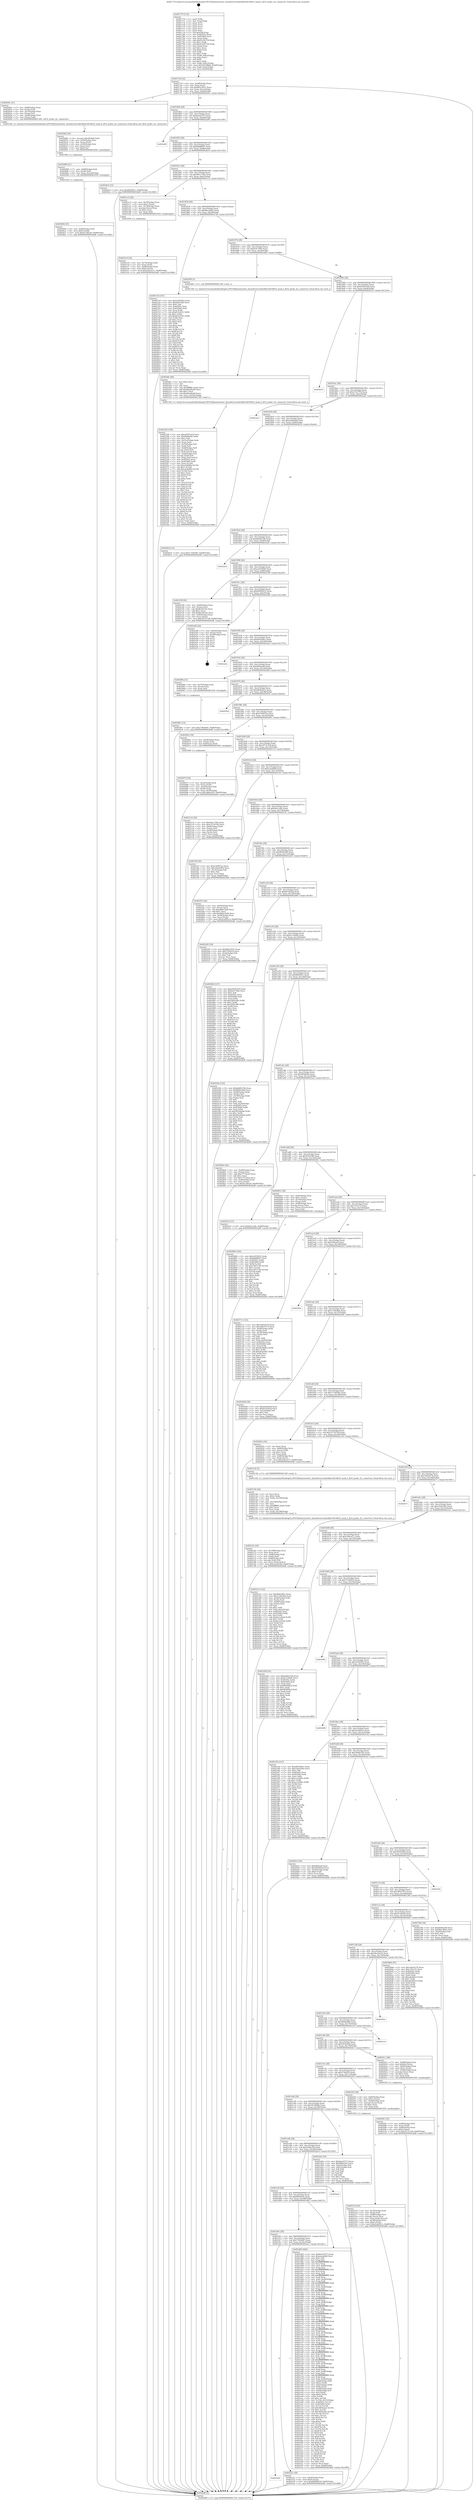 digraph "0x401770" {
  label = "0x401770 (/mnt/c/Users/mathe/Desktop/tcc/POCII/binaries/extr_linuxdriversvideofbdevi810i810_main.h_i810_probe_i2c_connector_Final-ollvm.out::main(0))"
  labelloc = "t"
  node[shape=record]

  Entry [label="",width=0.3,height=0.3,shape=circle,fillcolor=black,style=filled]
  "0x4017e4" [label="{
     0x4017e4 [32]\l
     | [instrs]\l
     &nbsp;&nbsp;0x4017e4 \<+6\>: mov -0xb8(%rbp),%eax\l
     &nbsp;&nbsp;0x4017ea \<+2\>: mov %eax,%ecx\l
     &nbsp;&nbsp;0x4017ec \<+6\>: sub $0x862c2931,%ecx\l
     &nbsp;&nbsp;0x4017f2 \<+6\>: mov %eax,-0xcc(%rbp)\l
     &nbsp;&nbsp;0x4017f8 \<+6\>: mov %ecx,-0xd0(%rbp)\l
     &nbsp;&nbsp;0x4017fe \<+6\>: je 000000000040264c \<main+0xedc\>\l
  }"]
  "0x40264c" [label="{
     0x40264c [31]\l
     | [instrs]\l
     &nbsp;&nbsp;0x40264c \<+7\>: mov -0x88(%rbp),%rax\l
     &nbsp;&nbsp;0x402653 \<+3\>: mov (%rax),%rdi\l
     &nbsp;&nbsp;0x402656 \<+4\>: mov -0x70(%rbp),%rax\l
     &nbsp;&nbsp;0x40265a \<+3\>: mov (%rax),%rsi\l
     &nbsp;&nbsp;0x40265d \<+7\>: mov -0x98(%rbp),%rax\l
     &nbsp;&nbsp;0x402664 \<+2\>: mov (%rax),%edx\l
     &nbsp;&nbsp;0x402666 \<+5\>: call 0000000000401560 \<i810_probe_i2c_connector\>\l
     | [calls]\l
     &nbsp;&nbsp;0x401560 \{1\} (/mnt/c/Users/mathe/Desktop/tcc/POCII/binaries/extr_linuxdriversvideofbdevi810i810_main.h_i810_probe_i2c_connector_Final-ollvm.out::i810_probe_i2c_connector)\l
  }"]
  "0x401804" [label="{
     0x401804 [28]\l
     | [instrs]\l
     &nbsp;&nbsp;0x401804 \<+5\>: jmp 0000000000401809 \<main+0x99\>\l
     &nbsp;&nbsp;0x401809 \<+6\>: mov -0xcc(%rbp),%eax\l
     &nbsp;&nbsp;0x40180f \<+5\>: sub $0x8ae43573,%eax\l
     &nbsp;&nbsp;0x401814 \<+6\>: mov %eax,-0xd4(%rbp)\l
     &nbsp;&nbsp;0x40181a \<+6\>: je 0000000000402a60 \<main+0x12f0\>\l
  }"]
  Exit [label="",width=0.3,height=0.3,shape=circle,fillcolor=black,style=filled,peripheries=2]
  "0x402a60" [label="{
     0x402a60\l
  }", style=dashed]
  "0x401820" [label="{
     0x401820 [28]\l
     | [instrs]\l
     &nbsp;&nbsp;0x401820 \<+5\>: jmp 0000000000401825 \<main+0xb5\>\l
     &nbsp;&nbsp;0x401825 \<+6\>: mov -0xcc(%rbp),%eax\l
     &nbsp;&nbsp;0x40182b \<+5\>: sub $0x8fdd8007,%eax\l
     &nbsp;&nbsp;0x401830 \<+6\>: mov %eax,-0xd8(%rbp)\l
     &nbsp;&nbsp;0x401836 \<+6\>: je 00000000004028c4 \<main+0x1154\>\l
  }"]
  "0x401d28" [label="{
     0x401d28\l
  }", style=dashed]
  "0x4028c4" [label="{
     0x4028c4 [15]\l
     | [instrs]\l
     &nbsp;&nbsp;0x4028c4 \<+10\>: movl $0xfd02f81c,-0xb8(%rbp)\l
     &nbsp;&nbsp;0x4028ce \<+5\>: jmp 0000000000402bd8 \<main+0x1468\>\l
  }"]
  "0x40183c" [label="{
     0x40183c [28]\l
     | [instrs]\l
     &nbsp;&nbsp;0x40183c \<+5\>: jmp 0000000000401841 \<main+0xd1\>\l
     &nbsp;&nbsp;0x401841 \<+6\>: mov -0xcc(%rbp),%eax\l
     &nbsp;&nbsp;0x401847 \<+5\>: sub $0x90cc7362,%eax\l
     &nbsp;&nbsp;0x40184c \<+6\>: mov %eax,-0xdc(%rbp)\l
     &nbsp;&nbsp;0x401852 \<+6\>: je 00000000004021c3 \<main+0xa53\>\l
  }"]
  "0x402a2c" [label="{
     0x402a2c [28]\l
     | [instrs]\l
     &nbsp;&nbsp;0x402a2c \<+7\>: mov -0xb0(%rbp),%rax\l
     &nbsp;&nbsp;0x402a33 \<+6\>: movl $0x0,(%rax)\l
     &nbsp;&nbsp;0x402a39 \<+10\>: movl $0xd0006419,-0xb8(%rbp)\l
     &nbsp;&nbsp;0x402a43 \<+5\>: jmp 0000000000402bd8 \<main+0x1468\>\l
  }"]
  "0x4021c3" [label="{
     0x4021c3 [29]\l
     | [instrs]\l
     &nbsp;&nbsp;0x4021c3 \<+4\>: mov -0x78(%rbp),%rax\l
     &nbsp;&nbsp;0x4021c7 \<+6\>: movl $0x1,(%rax)\l
     &nbsp;&nbsp;0x4021cd \<+4\>: mov -0x78(%rbp),%rax\l
     &nbsp;&nbsp;0x4021d1 \<+3\>: movslq (%rax),%rax\l
     &nbsp;&nbsp;0x4021d4 \<+4\>: shl $0x3,%rax\l
     &nbsp;&nbsp;0x4021d8 \<+3\>: mov %rax,%rdi\l
     &nbsp;&nbsp;0x4021db \<+5\>: call 0000000000401050 \<malloc@plt\>\l
     | [calls]\l
     &nbsp;&nbsp;0x401050 \{1\} (unknown)\l
  }"]
  "0x401858" [label="{
     0x401858 [28]\l
     | [instrs]\l
     &nbsp;&nbsp;0x401858 \<+5\>: jmp 000000000040185d \<main+0xed\>\l
     &nbsp;&nbsp;0x40185d \<+6\>: mov -0xcc(%rbp),%eax\l
     &nbsp;&nbsp;0x401863 \<+5\>: sub $0x98ccd0d3,%eax\l
     &nbsp;&nbsp;0x401868 \<+6\>: mov %eax,-0xe0(%rbp)\l
     &nbsp;&nbsp;0x40186e \<+6\>: je 00000000004027a9 \<main+0x1039\>\l
  }"]
  "0x40290c" [label="{
     0x40290c [15]\l
     | [instrs]\l
     &nbsp;&nbsp;0x40290c \<+10\>: movl $0x7385bfd7,-0xb8(%rbp)\l
     &nbsp;&nbsp;0x402916 \<+5\>: jmp 0000000000402bd8 \<main+0x1468\>\l
  }"]
  "0x4027a9" [label="{
     0x4027a9 [147]\l
     | [instrs]\l
     &nbsp;&nbsp;0x4027a9 \<+5\>: mov $0x2c95f293,%eax\l
     &nbsp;&nbsp;0x4027ae \<+5\>: mov $0x9281586,%ecx\l
     &nbsp;&nbsp;0x4027b3 \<+2\>: mov $0x1,%dl\l
     &nbsp;&nbsp;0x4027b5 \<+7\>: mov 0x40505c,%esi\l
     &nbsp;&nbsp;0x4027bc \<+7\>: mov 0x405060,%edi\l
     &nbsp;&nbsp;0x4027c3 \<+3\>: mov %esi,%r8d\l
     &nbsp;&nbsp;0x4027c6 \<+7\>: sub $0xd53cd1f1,%r8d\l
     &nbsp;&nbsp;0x4027cd \<+4\>: sub $0x1,%r8d\l
     &nbsp;&nbsp;0x4027d1 \<+7\>: add $0xd53cd1f1,%r8d\l
     &nbsp;&nbsp;0x4027d8 \<+4\>: imul %r8d,%esi\l
     &nbsp;&nbsp;0x4027dc \<+3\>: and $0x1,%esi\l
     &nbsp;&nbsp;0x4027df \<+3\>: cmp $0x0,%esi\l
     &nbsp;&nbsp;0x4027e2 \<+4\>: sete %r9b\l
     &nbsp;&nbsp;0x4027e6 \<+3\>: cmp $0xa,%edi\l
     &nbsp;&nbsp;0x4027e9 \<+4\>: setl %r10b\l
     &nbsp;&nbsp;0x4027ed \<+3\>: mov %r9b,%r11b\l
     &nbsp;&nbsp;0x4027f0 \<+4\>: xor $0xff,%r11b\l
     &nbsp;&nbsp;0x4027f4 \<+3\>: mov %r10b,%bl\l
     &nbsp;&nbsp;0x4027f7 \<+3\>: xor $0xff,%bl\l
     &nbsp;&nbsp;0x4027fa \<+3\>: xor $0x1,%dl\l
     &nbsp;&nbsp;0x4027fd \<+3\>: mov %r11b,%r14b\l
     &nbsp;&nbsp;0x402800 \<+4\>: and $0xff,%r14b\l
     &nbsp;&nbsp;0x402804 \<+3\>: and %dl,%r9b\l
     &nbsp;&nbsp;0x402807 \<+3\>: mov %bl,%r15b\l
     &nbsp;&nbsp;0x40280a \<+4\>: and $0xff,%r15b\l
     &nbsp;&nbsp;0x40280e \<+3\>: and %dl,%r10b\l
     &nbsp;&nbsp;0x402811 \<+3\>: or %r9b,%r14b\l
     &nbsp;&nbsp;0x402814 \<+3\>: or %r10b,%r15b\l
     &nbsp;&nbsp;0x402817 \<+3\>: xor %r15b,%r14b\l
     &nbsp;&nbsp;0x40281a \<+3\>: or %bl,%r11b\l
     &nbsp;&nbsp;0x40281d \<+4\>: xor $0xff,%r11b\l
     &nbsp;&nbsp;0x402821 \<+3\>: or $0x1,%dl\l
     &nbsp;&nbsp;0x402824 \<+3\>: and %dl,%r11b\l
     &nbsp;&nbsp;0x402827 \<+3\>: or %r11b,%r14b\l
     &nbsp;&nbsp;0x40282a \<+4\>: test $0x1,%r14b\l
     &nbsp;&nbsp;0x40282e \<+3\>: cmovne %ecx,%eax\l
     &nbsp;&nbsp;0x402831 \<+6\>: mov %eax,-0xb8(%rbp)\l
     &nbsp;&nbsp;0x402837 \<+5\>: jmp 0000000000402bd8 \<main+0x1468\>\l
  }"]
  "0x401874" [label="{
     0x401874 [28]\l
     | [instrs]\l
     &nbsp;&nbsp;0x401874 \<+5\>: jmp 0000000000401879 \<main+0x109\>\l
     &nbsp;&nbsp;0x401879 \<+6\>: mov -0xcc(%rbp),%eax\l
     &nbsp;&nbsp;0x40187f \<+5\>: sub $0x9cf1709e,%eax\l
     &nbsp;&nbsp;0x401884 \<+6\>: mov %eax,-0xe4(%rbp)\l
     &nbsp;&nbsp;0x40188a \<+6\>: je 00000000004024f9 \<main+0xd89\>\l
  }"]
  "0x402860" [label="{
     0x402860 [100]\l
     | [instrs]\l
     &nbsp;&nbsp;0x402860 \<+5\>: mov $0x2c95f293,%edx\l
     &nbsp;&nbsp;0x402865 \<+5\>: mov $0x8fdd8007,%esi\l
     &nbsp;&nbsp;0x40286a \<+8\>: mov 0x40505c,%r8d\l
     &nbsp;&nbsp;0x402872 \<+8\>: mov 0x405060,%r9d\l
     &nbsp;&nbsp;0x40287a \<+3\>: mov %r8d,%r10d\l
     &nbsp;&nbsp;0x40287d \<+7\>: add $0xc3915740,%r10d\l
     &nbsp;&nbsp;0x402884 \<+4\>: sub $0x1,%r10d\l
     &nbsp;&nbsp;0x402888 \<+7\>: sub $0xc3915740,%r10d\l
     &nbsp;&nbsp;0x40288f \<+4\>: imul %r10d,%r8d\l
     &nbsp;&nbsp;0x402893 \<+4\>: and $0x1,%r8d\l
     &nbsp;&nbsp;0x402897 \<+4\>: cmp $0x0,%r8d\l
     &nbsp;&nbsp;0x40289b \<+4\>: sete %r11b\l
     &nbsp;&nbsp;0x40289f \<+4\>: cmp $0xa,%r9d\l
     &nbsp;&nbsp;0x4028a3 \<+3\>: setl %bl\l
     &nbsp;&nbsp;0x4028a6 \<+3\>: mov %r11b,%r14b\l
     &nbsp;&nbsp;0x4028a9 \<+3\>: and %bl,%r14b\l
     &nbsp;&nbsp;0x4028ac \<+3\>: xor %bl,%r11b\l
     &nbsp;&nbsp;0x4028af \<+3\>: or %r11b,%r14b\l
     &nbsp;&nbsp;0x4028b2 \<+4\>: test $0x1,%r14b\l
     &nbsp;&nbsp;0x4028b6 \<+3\>: cmovne %esi,%edx\l
     &nbsp;&nbsp;0x4028b9 \<+6\>: mov %edx,-0xb8(%rbp)\l
     &nbsp;&nbsp;0x4028bf \<+5\>: jmp 0000000000402bd8 \<main+0x1468\>\l
  }"]
  "0x4024f9" [label="{
     0x4024f9 [5]\l
     | [instrs]\l
     &nbsp;&nbsp;0x4024f9 \<+5\>: call 0000000000401160 \<next_i\>\l
     | [calls]\l
     &nbsp;&nbsp;0x401160 \{1\} (/mnt/c/Users/mathe/Desktop/tcc/POCII/binaries/extr_linuxdriversvideofbdevi810i810_main.h_i810_probe_i2c_connector_Final-ollvm.out::next_i)\l
  }"]
  "0x401890" [label="{
     0x401890 [28]\l
     | [instrs]\l
     &nbsp;&nbsp;0x401890 \<+5\>: jmp 0000000000401895 \<main+0x125\>\l
     &nbsp;&nbsp;0x401895 \<+6\>: mov -0xcc(%rbp),%eax\l
     &nbsp;&nbsp;0x40189b \<+5\>: sub $0xa05953e4,%eax\l
     &nbsp;&nbsp;0x4018a0 \<+6\>: mov %eax,-0xe8(%rbp)\l
     &nbsp;&nbsp;0x4018a6 \<+6\>: je 0000000000402b10 \<main+0x13a0\>\l
  }"]
  "0x40269d" [label="{
     0x40269d [25]\l
     | [instrs]\l
     &nbsp;&nbsp;0x40269d \<+4\>: mov -0x48(%rbp),%rdi\l
     &nbsp;&nbsp;0x4026a1 \<+6\>: movl $0x0,(%rdi)\l
     &nbsp;&nbsp;0x4026a7 \<+10\>: movl $0x4118fca6,-0xb8(%rbp)\l
     &nbsp;&nbsp;0x4026b1 \<+5\>: jmp 0000000000402bd8 \<main+0x1468\>\l
  }"]
  "0x402b10" [label="{
     0x402b10\l
  }", style=dashed]
  "0x4018ac" [label="{
     0x4018ac [28]\l
     | [instrs]\l
     &nbsp;&nbsp;0x4018ac \<+5\>: jmp 00000000004018b1 \<main+0x141\>\l
     &nbsp;&nbsp;0x4018b1 \<+6\>: mov -0xcc(%rbp),%eax\l
     &nbsp;&nbsp;0x4018b7 \<+5\>: sub $0xa72e7f7d,%eax\l
     &nbsp;&nbsp;0x4018bc \<+6\>: mov %eax,-0xec(%rbp)\l
     &nbsp;&nbsp;0x4018c2 \<+6\>: je 0000000000402aa5 \<main+0x1335\>\l
  }"]
  "0x402688" [label="{
     0x402688 [21]\l
     | [instrs]\l
     &nbsp;&nbsp;0x402688 \<+7\>: mov -0x88(%rbp),%rdi\l
     &nbsp;&nbsp;0x40268f \<+3\>: mov (%rdi),%rdi\l
     &nbsp;&nbsp;0x402692 \<+6\>: mov %eax,-0x1a0(%rbp)\l
     &nbsp;&nbsp;0x402698 \<+5\>: call 0000000000401030 \<free@plt\>\l
     | [calls]\l
     &nbsp;&nbsp;0x401030 \{1\} (unknown)\l
  }"]
  "0x402aa5" [label="{
     0x402aa5\l
  }", style=dashed]
  "0x4018c8" [label="{
     0x4018c8 [28]\l
     | [instrs]\l
     &nbsp;&nbsp;0x4018c8 \<+5\>: jmp 00000000004018cd \<main+0x15d\>\l
     &nbsp;&nbsp;0x4018cd \<+6\>: mov -0xcc(%rbp),%eax\l
     &nbsp;&nbsp;0x4018d3 \<+5\>: sub $0xaebde6e8,%eax\l
     &nbsp;&nbsp;0x4018d8 \<+6\>: mov %eax,-0xf0(%rbp)\l
     &nbsp;&nbsp;0x4018de \<+6\>: je 000000000040261b \<main+0xeab\>\l
  }"]
  "0x40266b" [label="{
     0x40266b [29]\l
     | [instrs]\l
     &nbsp;&nbsp;0x40266b \<+10\>: movabs $0x4030b6,%rdi\l
     &nbsp;&nbsp;0x402675 \<+4\>: mov -0x50(%rbp),%rsi\l
     &nbsp;&nbsp;0x402679 \<+2\>: mov %eax,(%rsi)\l
     &nbsp;&nbsp;0x40267b \<+4\>: mov -0x50(%rbp),%rsi\l
     &nbsp;&nbsp;0x40267f \<+2\>: mov (%rsi),%esi\l
     &nbsp;&nbsp;0x402681 \<+2\>: mov $0x0,%al\l
     &nbsp;&nbsp;0x402683 \<+5\>: call 0000000000401040 \<printf@plt\>\l
     | [calls]\l
     &nbsp;&nbsp;0x401040 \{1\} (unknown)\l
  }"]
  "0x40261b" [label="{
     0x40261b [15]\l
     | [instrs]\l
     &nbsp;&nbsp;0x40261b \<+10\>: movl $0x1716d382,-0xb8(%rbp)\l
     &nbsp;&nbsp;0x402625 \<+5\>: jmp 0000000000402bd8 \<main+0x1468\>\l
  }"]
  "0x4018e4" [label="{
     0x4018e4 [28]\l
     | [instrs]\l
     &nbsp;&nbsp;0x4018e4 \<+5\>: jmp 00000000004018e9 \<main+0x179\>\l
     &nbsp;&nbsp;0x4018e9 \<+6\>: mov -0xcc(%rbp),%eax\l
     &nbsp;&nbsp;0x4018ef \<+5\>: sub $0xbb68219b,%eax\l
     &nbsp;&nbsp;0x4018f4 \<+6\>: mov %eax,-0xf4(%rbp)\l
     &nbsp;&nbsp;0x4018fa \<+6\>: je 0000000000402ac6 \<main+0x1356\>\l
  }"]
  "0x402526" [label="{
     0x402526 [188]\l
     | [instrs]\l
     &nbsp;&nbsp;0x402526 \<+5\>: mov $0xa05953e4,%ecx\l
     &nbsp;&nbsp;0x40252b \<+5\>: mov $0x4b0bb2b,%edx\l
     &nbsp;&nbsp;0x402530 \<+3\>: mov $0x1,%sil\l
     &nbsp;&nbsp;0x402533 \<+6\>: mov -0x19c(%rbp),%edi\l
     &nbsp;&nbsp;0x402539 \<+3\>: imul %eax,%edi\l
     &nbsp;&nbsp;0x40253c \<+4\>: mov -0x70(%rbp),%r8\l
     &nbsp;&nbsp;0x402540 \<+3\>: mov (%r8),%r8\l
     &nbsp;&nbsp;0x402543 \<+4\>: mov -0x68(%rbp),%r9\l
     &nbsp;&nbsp;0x402547 \<+3\>: movslq (%r9),%r9\l
     &nbsp;&nbsp;0x40254a \<+4\>: mov (%r8,%r9,8),%r8\l
     &nbsp;&nbsp;0x40254e \<+4\>: mov -0x58(%rbp),%r9\l
     &nbsp;&nbsp;0x402552 \<+3\>: movslq (%r9),%r9\l
     &nbsp;&nbsp;0x402555 \<+4\>: mov %edi,(%r8,%r9,4)\l
     &nbsp;&nbsp;0x402559 \<+7\>: mov 0x40505c,%eax\l
     &nbsp;&nbsp;0x402560 \<+7\>: mov 0x405060,%edi\l
     &nbsp;&nbsp;0x402567 \<+3\>: mov %eax,%r10d\l
     &nbsp;&nbsp;0x40256a \<+7\>: sub $0xa22b86b,%r10d\l
     &nbsp;&nbsp;0x402571 \<+4\>: sub $0x1,%r10d\l
     &nbsp;&nbsp;0x402575 \<+7\>: add $0xa22b86b,%r10d\l
     &nbsp;&nbsp;0x40257c \<+4\>: imul %r10d,%eax\l
     &nbsp;&nbsp;0x402580 \<+3\>: and $0x1,%eax\l
     &nbsp;&nbsp;0x402583 \<+3\>: cmp $0x0,%eax\l
     &nbsp;&nbsp;0x402586 \<+4\>: sete %r11b\l
     &nbsp;&nbsp;0x40258a \<+3\>: cmp $0xa,%edi\l
     &nbsp;&nbsp;0x40258d \<+3\>: setl %bl\l
     &nbsp;&nbsp;0x402590 \<+3\>: mov %r11b,%r14b\l
     &nbsp;&nbsp;0x402593 \<+4\>: xor $0xff,%r14b\l
     &nbsp;&nbsp;0x402597 \<+3\>: mov %bl,%r15b\l
     &nbsp;&nbsp;0x40259a \<+4\>: xor $0xff,%r15b\l
     &nbsp;&nbsp;0x40259e \<+4\>: xor $0x1,%sil\l
     &nbsp;&nbsp;0x4025a2 \<+3\>: mov %r14b,%r12b\l
     &nbsp;&nbsp;0x4025a5 \<+4\>: and $0xff,%r12b\l
     &nbsp;&nbsp;0x4025a9 \<+3\>: and %sil,%r11b\l
     &nbsp;&nbsp;0x4025ac \<+3\>: mov %r15b,%r13b\l
     &nbsp;&nbsp;0x4025af \<+4\>: and $0xff,%r13b\l
     &nbsp;&nbsp;0x4025b3 \<+3\>: and %sil,%bl\l
     &nbsp;&nbsp;0x4025b6 \<+3\>: or %r11b,%r12b\l
     &nbsp;&nbsp;0x4025b9 \<+3\>: or %bl,%r13b\l
     &nbsp;&nbsp;0x4025bc \<+3\>: xor %r13b,%r12b\l
     &nbsp;&nbsp;0x4025bf \<+3\>: or %r15b,%r14b\l
     &nbsp;&nbsp;0x4025c2 \<+4\>: xor $0xff,%r14b\l
     &nbsp;&nbsp;0x4025c6 \<+4\>: or $0x1,%sil\l
     &nbsp;&nbsp;0x4025ca \<+3\>: and %sil,%r14b\l
     &nbsp;&nbsp;0x4025cd \<+3\>: or %r14b,%r12b\l
     &nbsp;&nbsp;0x4025d0 \<+4\>: test $0x1,%r12b\l
     &nbsp;&nbsp;0x4025d4 \<+3\>: cmovne %edx,%ecx\l
     &nbsp;&nbsp;0x4025d7 \<+6\>: mov %ecx,-0xb8(%rbp)\l
     &nbsp;&nbsp;0x4025dd \<+5\>: jmp 0000000000402bd8 \<main+0x1468\>\l
  }"]
  "0x402ac6" [label="{
     0x402ac6\l
  }", style=dashed]
  "0x401900" [label="{
     0x401900 [28]\l
     | [instrs]\l
     &nbsp;&nbsp;0x401900 \<+5\>: jmp 0000000000401905 \<main+0x195\>\l
     &nbsp;&nbsp;0x401905 \<+6\>: mov -0xcc(%rbp),%eax\l
     &nbsp;&nbsp;0x40190b \<+5\>: sub $0xcad1859d,%eax\l
     &nbsp;&nbsp;0x401910 \<+6\>: mov %eax,-0xf8(%rbp)\l
     &nbsp;&nbsp;0x401916 \<+6\>: je 0000000000402199 \<main+0xa29\>\l
  }"]
  "0x4024fe" [label="{
     0x4024fe [40]\l
     | [instrs]\l
     &nbsp;&nbsp;0x4024fe \<+5\>: mov $0x2,%ecx\l
     &nbsp;&nbsp;0x402503 \<+1\>: cltd\l
     &nbsp;&nbsp;0x402504 \<+2\>: idiv %ecx\l
     &nbsp;&nbsp;0x402506 \<+6\>: imul $0xfffffffe,%edx,%ecx\l
     &nbsp;&nbsp;0x40250c \<+6\>: add $0xd0aa8a48,%ecx\l
     &nbsp;&nbsp;0x402512 \<+3\>: add $0x1,%ecx\l
     &nbsp;&nbsp;0x402515 \<+6\>: sub $0xd0aa8a48,%ecx\l
     &nbsp;&nbsp;0x40251b \<+6\>: mov %ecx,-0x19c(%rbp)\l
     &nbsp;&nbsp;0x402521 \<+5\>: call 0000000000401160 \<next_i\>\l
     | [calls]\l
     &nbsp;&nbsp;0x401160 \{1\} (/mnt/c/Users/mathe/Desktop/tcc/POCII/binaries/extr_linuxdriversvideofbdevi810i810_main.h_i810_probe_i2c_connector_Final-ollvm.out::next_i)\l
  }"]
  "0x402199" [label="{
     0x402199 [42]\l
     | [instrs]\l
     &nbsp;&nbsp;0x402199 \<+4\>: mov -0x80(%rbp),%rax\l
     &nbsp;&nbsp;0x40219d \<+2\>: mov (%rax),%ecx\l
     &nbsp;&nbsp;0x40219f \<+6\>: sub $0xfb354182,%ecx\l
     &nbsp;&nbsp;0x4021a5 \<+3\>: add $0x1,%ecx\l
     &nbsp;&nbsp;0x4021a8 \<+6\>: add $0xfb354182,%ecx\l
     &nbsp;&nbsp;0x4021ae \<+4\>: mov -0x80(%rbp),%rax\l
     &nbsp;&nbsp;0x4021b2 \<+2\>: mov %ecx,(%rax)\l
     &nbsp;&nbsp;0x4021b4 \<+10\>: movl $0xe973c7e8,-0xb8(%rbp)\l
     &nbsp;&nbsp;0x4021be \<+5\>: jmp 0000000000402bd8 \<main+0x1468\>\l
  }"]
  "0x40191c" [label="{
     0x40191c [28]\l
     | [instrs]\l
     &nbsp;&nbsp;0x40191c \<+5\>: jmp 0000000000401921 \<main+0x1b1\>\l
     &nbsp;&nbsp;0x401921 \<+6\>: mov -0xcc(%rbp),%eax\l
     &nbsp;&nbsp;0x401927 \<+5\>: sub $0xd0006419,%eax\l
     &nbsp;&nbsp;0x40192c \<+6\>: mov %eax,-0xfc(%rbp)\l
     &nbsp;&nbsp;0x401932 \<+6\>: je 0000000000402a48 \<main+0x12d8\>\l
  }"]
  "0x402310" [label="{
     0x402310 [43]\l
     | [instrs]\l
     &nbsp;&nbsp;0x402310 \<+4\>: mov -0x70(%rbp),%rdi\l
     &nbsp;&nbsp;0x402314 \<+3\>: mov (%rdi),%rdi\l
     &nbsp;&nbsp;0x402317 \<+4\>: mov -0x68(%rbp),%rcx\l
     &nbsp;&nbsp;0x40231b \<+3\>: movslq (%rcx),%rcx\l
     &nbsp;&nbsp;0x40231e \<+4\>: mov %rax,(%rdi,%rcx,8)\l
     &nbsp;&nbsp;0x402322 \<+4\>: mov -0x58(%rbp),%rax\l
     &nbsp;&nbsp;0x402326 \<+6\>: movl $0x0,(%rax)\l
     &nbsp;&nbsp;0x40232c \<+10\>: movl $0x2ca945c3,-0xb8(%rbp)\l
     &nbsp;&nbsp;0x402336 \<+5\>: jmp 0000000000402bd8 \<main+0x1468\>\l
  }"]
  "0x402a48" [label="{
     0x402a48 [24]\l
     | [instrs]\l
     &nbsp;&nbsp;0x402a48 \<+7\>: mov -0xb0(%rbp),%rax\l
     &nbsp;&nbsp;0x402a4f \<+2\>: mov (%rax),%eax\l
     &nbsp;&nbsp;0x402a51 \<+4\>: lea -0x28(%rbp),%rsp\l
     &nbsp;&nbsp;0x402a55 \<+1\>: pop %rbx\l
     &nbsp;&nbsp;0x402a56 \<+2\>: pop %r12\l
     &nbsp;&nbsp;0x402a58 \<+2\>: pop %r13\l
     &nbsp;&nbsp;0x402a5a \<+2\>: pop %r14\l
     &nbsp;&nbsp;0x402a5c \<+2\>: pop %r15\l
     &nbsp;&nbsp;0x402a5e \<+1\>: pop %rbp\l
     &nbsp;&nbsp;0x402a5f \<+1\>: ret\l
  }"]
  "0x401938" [label="{
     0x401938 [28]\l
     | [instrs]\l
     &nbsp;&nbsp;0x401938 \<+5\>: jmp 000000000040193d \<main+0x1cd\>\l
     &nbsp;&nbsp;0x40193d \<+6\>: mov -0xcc(%rbp),%eax\l
     &nbsp;&nbsp;0x401943 \<+5\>: sub $0xd043d9ec,%eax\l
     &nbsp;&nbsp;0x401948 \<+6\>: mov %eax,-0x100(%rbp)\l
     &nbsp;&nbsp;0x40194e \<+6\>: je 0000000000402aeb \<main+0x137b\>\l
  }"]
  "0x4021e0" [label="{
     0x4021e0 [32]\l
     | [instrs]\l
     &nbsp;&nbsp;0x4021e0 \<+4\>: mov -0x70(%rbp),%rdi\l
     &nbsp;&nbsp;0x4021e4 \<+3\>: mov %rax,(%rdi)\l
     &nbsp;&nbsp;0x4021e7 \<+4\>: mov -0x68(%rbp),%rax\l
     &nbsp;&nbsp;0x4021eb \<+6\>: movl $0x0,(%rax)\l
     &nbsp;&nbsp;0x4021f1 \<+10\>: movl $0x228cea71,-0xb8(%rbp)\l
     &nbsp;&nbsp;0x4021fb \<+5\>: jmp 0000000000402bd8 \<main+0x1468\>\l
  }"]
  "0x402aeb" [label="{
     0x402aeb\l
  }", style=dashed]
  "0x401954" [label="{
     0x401954 [28]\l
     | [instrs]\l
     &nbsp;&nbsp;0x401954 \<+5\>: jmp 0000000000401959 \<main+0x1e9\>\l
     &nbsp;&nbsp;0x401959 \<+6\>: mov -0xcc(%rbp),%eax\l
     &nbsp;&nbsp;0x40195f \<+5\>: sub $0xd0d4aef9,%eax\l
     &nbsp;&nbsp;0x401964 \<+6\>: mov %eax,-0x104(%rbp)\l
     &nbsp;&nbsp;0x40196a \<+6\>: je 00000000004028fd \<main+0x118d\>\l
  }"]
  "0x40216c" [label="{
     0x40216c [45]\l
     | [instrs]\l
     &nbsp;&nbsp;0x40216c \<+6\>: mov -0x198(%rbp),%ecx\l
     &nbsp;&nbsp;0x402172 \<+3\>: imul %eax,%ecx\l
     &nbsp;&nbsp;0x402175 \<+7\>: mov -0x88(%rbp),%rdi\l
     &nbsp;&nbsp;0x40217c \<+3\>: mov (%rdi),%rdi\l
     &nbsp;&nbsp;0x40217f \<+4\>: mov -0x80(%rbp),%r8\l
     &nbsp;&nbsp;0x402183 \<+3\>: movslq (%r8),%r8\l
     &nbsp;&nbsp;0x402186 \<+4\>: mov %ecx,(%rdi,%r8,4)\l
     &nbsp;&nbsp;0x40218a \<+10\>: movl $0xcad1859d,-0xb8(%rbp)\l
     &nbsp;&nbsp;0x402194 \<+5\>: jmp 0000000000402bd8 \<main+0x1468\>\l
  }"]
  "0x4028fd" [label="{
     0x4028fd [15]\l
     | [instrs]\l
     &nbsp;&nbsp;0x4028fd \<+4\>: mov -0x70(%rbp),%rax\l
     &nbsp;&nbsp;0x402901 \<+3\>: mov (%rax),%rax\l
     &nbsp;&nbsp;0x402904 \<+3\>: mov %rax,%rdi\l
     &nbsp;&nbsp;0x402907 \<+5\>: call 0000000000401030 \<free@plt\>\l
     | [calls]\l
     &nbsp;&nbsp;0x401030 \{1\} (unknown)\l
  }"]
  "0x401970" [label="{
     0x401970 [28]\l
     | [instrs]\l
     &nbsp;&nbsp;0x401970 \<+5\>: jmp 0000000000401975 \<main+0x205\>\l
     &nbsp;&nbsp;0x401975 \<+6\>: mov -0xcc(%rbp),%eax\l
     &nbsp;&nbsp;0x40197b \<+5\>: sub $0xd824ab12,%eax\l
     &nbsp;&nbsp;0x401980 \<+6\>: mov %eax,-0x108(%rbp)\l
     &nbsp;&nbsp;0x401986 \<+6\>: je 000000000040205d \<main+0x8ed\>\l
  }"]
  "0x402140" [label="{
     0x402140 [44]\l
     | [instrs]\l
     &nbsp;&nbsp;0x402140 \<+2\>: xor %ecx,%ecx\l
     &nbsp;&nbsp;0x402142 \<+5\>: mov $0x2,%edx\l
     &nbsp;&nbsp;0x402147 \<+6\>: mov %edx,-0x194(%rbp)\l
     &nbsp;&nbsp;0x40214d \<+1\>: cltd\l
     &nbsp;&nbsp;0x40214e \<+6\>: mov -0x194(%rbp),%esi\l
     &nbsp;&nbsp;0x402154 \<+2\>: idiv %esi\l
     &nbsp;&nbsp;0x402156 \<+6\>: imul $0xfffffffe,%edx,%edx\l
     &nbsp;&nbsp;0x40215c \<+3\>: sub $0x1,%ecx\l
     &nbsp;&nbsp;0x40215f \<+2\>: sub %ecx,%edx\l
     &nbsp;&nbsp;0x402161 \<+6\>: mov %edx,-0x198(%rbp)\l
     &nbsp;&nbsp;0x402167 \<+5\>: call 0000000000401160 \<next_i\>\l
     | [calls]\l
     &nbsp;&nbsp;0x401160 \{1\} (/mnt/c/Users/mathe/Desktop/tcc/POCII/binaries/extr_linuxdriversvideofbdevi810i810_main.h_i810_probe_i2c_connector_Final-ollvm.out::next_i)\l
  }"]
  "0x40205d" [label="{
     0x40205d\l
  }", style=dashed]
  "0x40198c" [label="{
     0x40198c [28]\l
     | [instrs]\l
     &nbsp;&nbsp;0x40198c \<+5\>: jmp 0000000000401991 \<main+0x221\>\l
     &nbsp;&nbsp;0x401991 \<+6\>: mov -0xcc(%rbp),%eax\l
     &nbsp;&nbsp;0x401997 \<+5\>: sub $0xe7b997aa,%eax\l
     &nbsp;&nbsp;0x40199c \<+6\>: mov %eax,-0x10c(%rbp)\l
     &nbsp;&nbsp;0x4019a2 \<+6\>: je 000000000040206c \<main+0x8fc\>\l
  }"]
  "0x4020f1" [label="{
     0x4020f1 [35]\l
     | [instrs]\l
     &nbsp;&nbsp;0x4020f1 \<+7\>: mov -0x88(%rbp),%rdi\l
     &nbsp;&nbsp;0x4020f8 \<+3\>: mov %rax,(%rdi)\l
     &nbsp;&nbsp;0x4020fb \<+4\>: mov -0x80(%rbp),%rax\l
     &nbsp;&nbsp;0x4020ff \<+6\>: movl $0x0,(%rax)\l
     &nbsp;&nbsp;0x402105 \<+10\>: movl $0xe973c7e8,-0xb8(%rbp)\l
     &nbsp;&nbsp;0x40210f \<+5\>: jmp 0000000000402bd8 \<main+0x1468\>\l
  }"]
  "0x40206c" [label="{
     0x40206c [19]\l
     | [instrs]\l
     &nbsp;&nbsp;0x40206c \<+7\>: mov -0xa8(%rbp),%rax\l
     &nbsp;&nbsp;0x402073 \<+3\>: mov (%rax),%rax\l
     &nbsp;&nbsp;0x402076 \<+4\>: mov 0x8(%rax),%rdi\l
     &nbsp;&nbsp;0x40207a \<+5\>: call 0000000000401060 \<atoi@plt\>\l
     | [calls]\l
     &nbsp;&nbsp;0x401060 \{1\} (unknown)\l
  }"]
  "0x4019a8" [label="{
     0x4019a8 [28]\l
     | [instrs]\l
     &nbsp;&nbsp;0x4019a8 \<+5\>: jmp 00000000004019ad \<main+0x23d\>\l
     &nbsp;&nbsp;0x4019ad \<+6\>: mov -0xcc(%rbp),%eax\l
     &nbsp;&nbsp;0x4019b3 \<+5\>: sub $0xe973c7e8,%eax\l
     &nbsp;&nbsp;0x4019b8 \<+6\>: mov %eax,-0x110(%rbp)\l
     &nbsp;&nbsp;0x4019be \<+6\>: je 0000000000402114 \<main+0x9a4\>\l
  }"]
  "0x40207f" [label="{
     0x40207f [36]\l
     | [instrs]\l
     &nbsp;&nbsp;0x40207f \<+7\>: mov -0xa0(%rbp),%rdi\l
     &nbsp;&nbsp;0x402086 \<+2\>: mov %eax,(%rdi)\l
     &nbsp;&nbsp;0x402088 \<+7\>: mov -0xa0(%rbp),%rdi\l
     &nbsp;&nbsp;0x40208f \<+2\>: mov (%rdi),%eax\l
     &nbsp;&nbsp;0x402091 \<+3\>: mov %eax,-0x30(%rbp)\l
     &nbsp;&nbsp;0x402094 \<+10\>: movl $0x34b6e185,-0xb8(%rbp)\l
     &nbsp;&nbsp;0x40209e \<+5\>: jmp 0000000000402bd8 \<main+0x1468\>\l
  }"]
  "0x402114" [label="{
     0x402114 [39]\l
     | [instrs]\l
     &nbsp;&nbsp;0x402114 \<+5\>: mov $0x90cc7362,%eax\l
     &nbsp;&nbsp;0x402119 \<+5\>: mov $0x19759749,%ecx\l
     &nbsp;&nbsp;0x40211e \<+4\>: mov -0x80(%rbp),%rdx\l
     &nbsp;&nbsp;0x402122 \<+2\>: mov (%rdx),%esi\l
     &nbsp;&nbsp;0x402124 \<+7\>: mov -0x90(%rbp),%rdx\l
     &nbsp;&nbsp;0x40212b \<+2\>: cmp (%rdx),%esi\l
     &nbsp;&nbsp;0x40212d \<+3\>: cmovl %ecx,%eax\l
     &nbsp;&nbsp;0x402130 \<+6\>: mov %eax,-0xb8(%rbp)\l
     &nbsp;&nbsp;0x402136 \<+5\>: jmp 0000000000402bd8 \<main+0x1468\>\l
  }"]
  "0x4019c4" [label="{
     0x4019c4 [28]\l
     | [instrs]\l
     &nbsp;&nbsp;0x4019c4 \<+5\>: jmp 00000000004019c9 \<main+0x259\>\l
     &nbsp;&nbsp;0x4019c9 \<+6\>: mov -0xcc(%rbp),%eax\l
     &nbsp;&nbsp;0x4019cf \<+5\>: sub $0xeeaa6dfd,%eax\l
     &nbsp;&nbsp;0x4019d4 \<+6\>: mov %eax,-0x114(%rbp)\l
     &nbsp;&nbsp;0x4019da \<+6\>: je 0000000000401f3f \<main+0x7cf\>\l
  }"]
  "0x401d0c" [label="{
     0x401d0c [28]\l
     | [instrs]\l
     &nbsp;&nbsp;0x401d0c \<+5\>: jmp 0000000000401d11 \<main+0x5a1\>\l
     &nbsp;&nbsp;0x401d11 \<+6\>: mov -0xcc(%rbp),%eax\l
     &nbsp;&nbsp;0x401d17 \<+5\>: sub $0x7385bfd7,%eax\l
     &nbsp;&nbsp;0x401d1c \<+6\>: mov %eax,-0x18c(%rbp)\l
     &nbsp;&nbsp;0x401d22 \<+6\>: je 0000000000402a2c \<main+0x12bc\>\l
  }"]
  "0x401f3f" [label="{
     0x401f3f [30]\l
     | [instrs]\l
     &nbsp;&nbsp;0x401f3f \<+5\>: mov $0xe7b997aa,%eax\l
     &nbsp;&nbsp;0x401f44 \<+5\>: mov $0x382b5464,%ecx\l
     &nbsp;&nbsp;0x401f49 \<+3\>: mov -0x31(%rbp),%dl\l
     &nbsp;&nbsp;0x401f4c \<+3\>: test $0x1,%dl\l
     &nbsp;&nbsp;0x401f4f \<+3\>: cmovne %ecx,%eax\l
     &nbsp;&nbsp;0x401f52 \<+6\>: mov %eax,-0xb8(%rbp)\l
     &nbsp;&nbsp;0x401f58 \<+5\>: jmp 0000000000402bd8 \<main+0x1468\>\l
  }"]
  "0x4019e0" [label="{
     0x4019e0 [28]\l
     | [instrs]\l
     &nbsp;&nbsp;0x4019e0 \<+5\>: jmp 00000000004019e5 \<main+0x275\>\l
     &nbsp;&nbsp;0x4019e5 \<+6\>: mov -0xcc(%rbp),%eax\l
     &nbsp;&nbsp;0x4019eb \<+5\>: sub $0xf4a1cddc,%eax\l
     &nbsp;&nbsp;0x4019f0 \<+6\>: mov %eax,-0x118(%rbp)\l
     &nbsp;&nbsp;0x4019f6 \<+6\>: je 00000000004025f1 \<main+0xe81\>\l
  }"]
  "0x401d83" [label="{
     0x401d83 [444]\l
     | [instrs]\l
     &nbsp;&nbsp;0x401d83 \<+5\>: mov $0x8ae43573,%eax\l
     &nbsp;&nbsp;0x401d88 \<+5\>: mov $0xeeaa6dfd,%ecx\l
     &nbsp;&nbsp;0x401d8d \<+2\>: mov $0x1,%dl\l
     &nbsp;&nbsp;0x401d8f \<+3\>: mov %rsp,%rsi\l
     &nbsp;&nbsp;0x401d92 \<+4\>: add $0xfffffffffffffff0,%rsi\l
     &nbsp;&nbsp;0x401d96 \<+3\>: mov %rsi,%rsp\l
     &nbsp;&nbsp;0x401d99 \<+7\>: mov %rsi,-0xb0(%rbp)\l
     &nbsp;&nbsp;0x401da0 \<+3\>: mov %rsp,%rsi\l
     &nbsp;&nbsp;0x401da3 \<+4\>: add $0xfffffffffffffff0,%rsi\l
     &nbsp;&nbsp;0x401da7 \<+3\>: mov %rsi,%rsp\l
     &nbsp;&nbsp;0x401daa \<+3\>: mov %rsp,%rdi\l
     &nbsp;&nbsp;0x401dad \<+4\>: add $0xfffffffffffffff0,%rdi\l
     &nbsp;&nbsp;0x401db1 \<+3\>: mov %rdi,%rsp\l
     &nbsp;&nbsp;0x401db4 \<+7\>: mov %rdi,-0xa8(%rbp)\l
     &nbsp;&nbsp;0x401dbb \<+3\>: mov %rsp,%rdi\l
     &nbsp;&nbsp;0x401dbe \<+4\>: add $0xfffffffffffffff0,%rdi\l
     &nbsp;&nbsp;0x401dc2 \<+3\>: mov %rdi,%rsp\l
     &nbsp;&nbsp;0x401dc5 \<+7\>: mov %rdi,-0xa0(%rbp)\l
     &nbsp;&nbsp;0x401dcc \<+3\>: mov %rsp,%rdi\l
     &nbsp;&nbsp;0x401dcf \<+4\>: add $0xfffffffffffffff0,%rdi\l
     &nbsp;&nbsp;0x401dd3 \<+3\>: mov %rdi,%rsp\l
     &nbsp;&nbsp;0x401dd6 \<+7\>: mov %rdi,-0x98(%rbp)\l
     &nbsp;&nbsp;0x401ddd \<+3\>: mov %rsp,%rdi\l
     &nbsp;&nbsp;0x401de0 \<+4\>: add $0xfffffffffffffff0,%rdi\l
     &nbsp;&nbsp;0x401de4 \<+3\>: mov %rdi,%rsp\l
     &nbsp;&nbsp;0x401de7 \<+7\>: mov %rdi,-0x90(%rbp)\l
     &nbsp;&nbsp;0x401dee \<+3\>: mov %rsp,%rdi\l
     &nbsp;&nbsp;0x401df1 \<+4\>: add $0xfffffffffffffff0,%rdi\l
     &nbsp;&nbsp;0x401df5 \<+3\>: mov %rdi,%rsp\l
     &nbsp;&nbsp;0x401df8 \<+7\>: mov %rdi,-0x88(%rbp)\l
     &nbsp;&nbsp;0x401dff \<+3\>: mov %rsp,%rdi\l
     &nbsp;&nbsp;0x401e02 \<+4\>: add $0xfffffffffffffff0,%rdi\l
     &nbsp;&nbsp;0x401e06 \<+3\>: mov %rdi,%rsp\l
     &nbsp;&nbsp;0x401e09 \<+4\>: mov %rdi,-0x80(%rbp)\l
     &nbsp;&nbsp;0x401e0d \<+3\>: mov %rsp,%rdi\l
     &nbsp;&nbsp;0x401e10 \<+4\>: add $0xfffffffffffffff0,%rdi\l
     &nbsp;&nbsp;0x401e14 \<+3\>: mov %rdi,%rsp\l
     &nbsp;&nbsp;0x401e17 \<+4\>: mov %rdi,-0x78(%rbp)\l
     &nbsp;&nbsp;0x401e1b \<+3\>: mov %rsp,%rdi\l
     &nbsp;&nbsp;0x401e1e \<+4\>: add $0xfffffffffffffff0,%rdi\l
     &nbsp;&nbsp;0x401e22 \<+3\>: mov %rdi,%rsp\l
     &nbsp;&nbsp;0x401e25 \<+4\>: mov %rdi,-0x70(%rbp)\l
     &nbsp;&nbsp;0x401e29 \<+3\>: mov %rsp,%rdi\l
     &nbsp;&nbsp;0x401e2c \<+4\>: add $0xfffffffffffffff0,%rdi\l
     &nbsp;&nbsp;0x401e30 \<+3\>: mov %rdi,%rsp\l
     &nbsp;&nbsp;0x401e33 \<+4\>: mov %rdi,-0x68(%rbp)\l
     &nbsp;&nbsp;0x401e37 \<+3\>: mov %rsp,%rdi\l
     &nbsp;&nbsp;0x401e3a \<+4\>: add $0xfffffffffffffff0,%rdi\l
     &nbsp;&nbsp;0x401e3e \<+3\>: mov %rdi,%rsp\l
     &nbsp;&nbsp;0x401e41 \<+4\>: mov %rdi,-0x60(%rbp)\l
     &nbsp;&nbsp;0x401e45 \<+3\>: mov %rsp,%rdi\l
     &nbsp;&nbsp;0x401e48 \<+4\>: add $0xfffffffffffffff0,%rdi\l
     &nbsp;&nbsp;0x401e4c \<+3\>: mov %rdi,%rsp\l
     &nbsp;&nbsp;0x401e4f \<+4\>: mov %rdi,-0x58(%rbp)\l
     &nbsp;&nbsp;0x401e53 \<+3\>: mov %rsp,%rdi\l
     &nbsp;&nbsp;0x401e56 \<+4\>: add $0xfffffffffffffff0,%rdi\l
     &nbsp;&nbsp;0x401e5a \<+3\>: mov %rdi,%rsp\l
     &nbsp;&nbsp;0x401e5d \<+4\>: mov %rdi,-0x50(%rbp)\l
     &nbsp;&nbsp;0x401e61 \<+3\>: mov %rsp,%rdi\l
     &nbsp;&nbsp;0x401e64 \<+4\>: add $0xfffffffffffffff0,%rdi\l
     &nbsp;&nbsp;0x401e68 \<+3\>: mov %rdi,%rsp\l
     &nbsp;&nbsp;0x401e6b \<+4\>: mov %rdi,-0x48(%rbp)\l
     &nbsp;&nbsp;0x401e6f \<+3\>: mov %rsp,%rdi\l
     &nbsp;&nbsp;0x401e72 \<+4\>: add $0xfffffffffffffff0,%rdi\l
     &nbsp;&nbsp;0x401e76 \<+3\>: mov %rdi,%rsp\l
     &nbsp;&nbsp;0x401e79 \<+4\>: mov %rdi,-0x40(%rbp)\l
     &nbsp;&nbsp;0x401e7d \<+7\>: mov -0xb0(%rbp),%rdi\l
     &nbsp;&nbsp;0x401e84 \<+6\>: movl $0x0,(%rdi)\l
     &nbsp;&nbsp;0x401e8a \<+7\>: mov -0xbc(%rbp),%r8d\l
     &nbsp;&nbsp;0x401e91 \<+3\>: mov %r8d,(%rsi)\l
     &nbsp;&nbsp;0x401e94 \<+7\>: mov -0xa8(%rbp),%rdi\l
     &nbsp;&nbsp;0x401e9b \<+7\>: mov -0xc8(%rbp),%r9\l
     &nbsp;&nbsp;0x401ea2 \<+3\>: mov %r9,(%rdi)\l
     &nbsp;&nbsp;0x401ea5 \<+3\>: cmpl $0x2,(%rsi)\l
     &nbsp;&nbsp;0x401ea8 \<+4\>: setne %r10b\l
     &nbsp;&nbsp;0x401eac \<+4\>: and $0x1,%r10b\l
     &nbsp;&nbsp;0x401eb0 \<+4\>: mov %r10b,-0x31(%rbp)\l
     &nbsp;&nbsp;0x401eb4 \<+8\>: mov 0x40505c,%r11d\l
     &nbsp;&nbsp;0x401ebc \<+7\>: mov 0x405060,%ebx\l
     &nbsp;&nbsp;0x401ec3 \<+3\>: mov %r11d,%r14d\l
     &nbsp;&nbsp;0x401ec6 \<+7\>: add $0x38f3eda2,%r14d\l
     &nbsp;&nbsp;0x401ecd \<+4\>: sub $0x1,%r14d\l
     &nbsp;&nbsp;0x401ed1 \<+7\>: sub $0x38f3eda2,%r14d\l
     &nbsp;&nbsp;0x401ed8 \<+4\>: imul %r14d,%r11d\l
     &nbsp;&nbsp;0x401edc \<+4\>: and $0x1,%r11d\l
     &nbsp;&nbsp;0x401ee0 \<+4\>: cmp $0x0,%r11d\l
     &nbsp;&nbsp;0x401ee4 \<+4\>: sete %r10b\l
     &nbsp;&nbsp;0x401ee8 \<+3\>: cmp $0xa,%ebx\l
     &nbsp;&nbsp;0x401eeb \<+4\>: setl %r15b\l
     &nbsp;&nbsp;0x401eef \<+3\>: mov %r10b,%r12b\l
     &nbsp;&nbsp;0x401ef2 \<+4\>: xor $0xff,%r12b\l
     &nbsp;&nbsp;0x401ef6 \<+3\>: mov %r15b,%r13b\l
     &nbsp;&nbsp;0x401ef9 \<+4\>: xor $0xff,%r13b\l
     &nbsp;&nbsp;0x401efd \<+3\>: xor $0x0,%dl\l
     &nbsp;&nbsp;0x401f00 \<+3\>: mov %r12b,%sil\l
     &nbsp;&nbsp;0x401f03 \<+4\>: and $0x0,%sil\l
     &nbsp;&nbsp;0x401f07 \<+3\>: and %dl,%r10b\l
     &nbsp;&nbsp;0x401f0a \<+3\>: mov %r13b,%dil\l
     &nbsp;&nbsp;0x401f0d \<+4\>: and $0x0,%dil\l
     &nbsp;&nbsp;0x401f11 \<+3\>: and %dl,%r15b\l
     &nbsp;&nbsp;0x401f14 \<+3\>: or %r10b,%sil\l
     &nbsp;&nbsp;0x401f17 \<+3\>: or %r15b,%dil\l
     &nbsp;&nbsp;0x401f1a \<+3\>: xor %dil,%sil\l
     &nbsp;&nbsp;0x401f1d \<+3\>: or %r13b,%r12b\l
     &nbsp;&nbsp;0x401f20 \<+4\>: xor $0xff,%r12b\l
     &nbsp;&nbsp;0x401f24 \<+3\>: or $0x0,%dl\l
     &nbsp;&nbsp;0x401f27 \<+3\>: and %dl,%r12b\l
     &nbsp;&nbsp;0x401f2a \<+3\>: or %r12b,%sil\l
     &nbsp;&nbsp;0x401f2d \<+4\>: test $0x1,%sil\l
     &nbsp;&nbsp;0x401f31 \<+3\>: cmovne %ecx,%eax\l
     &nbsp;&nbsp;0x401f34 \<+6\>: mov %eax,-0xb8(%rbp)\l
     &nbsp;&nbsp;0x401f3a \<+5\>: jmp 0000000000402bd8 \<main+0x1468\>\l
  }"]
  "0x4025f1" [label="{
     0x4025f1 [42]\l
     | [instrs]\l
     &nbsp;&nbsp;0x4025f1 \<+4\>: mov -0x58(%rbp),%rax\l
     &nbsp;&nbsp;0x4025f5 \<+2\>: mov (%rax),%ecx\l
     &nbsp;&nbsp;0x4025f7 \<+6\>: sub $0xd60e1b46,%ecx\l
     &nbsp;&nbsp;0x4025fd \<+3\>: add $0x1,%ecx\l
     &nbsp;&nbsp;0x402600 \<+6\>: add $0xd60e1b46,%ecx\l
     &nbsp;&nbsp;0x402606 \<+4\>: mov -0x58(%rbp),%rax\l
     &nbsp;&nbsp;0x40260a \<+2\>: mov %ecx,(%rax)\l
     &nbsp;&nbsp;0x40260c \<+10\>: movl $0x2ca945c3,-0xb8(%rbp)\l
     &nbsp;&nbsp;0x402616 \<+5\>: jmp 0000000000402bd8 \<main+0x1468\>\l
  }"]
  "0x4019fc" [label="{
     0x4019fc [28]\l
     | [instrs]\l
     &nbsp;&nbsp;0x4019fc \<+5\>: jmp 0000000000401a01 \<main+0x291\>\l
     &nbsp;&nbsp;0x401a01 \<+6\>: mov -0xcc(%rbp),%eax\l
     &nbsp;&nbsp;0x401a07 \<+5\>: sub $0xf849c448,%eax\l
     &nbsp;&nbsp;0x401a0c \<+6\>: mov %eax,-0x11c(%rbp)\l
     &nbsp;&nbsp;0x401a12 \<+6\>: je 00000000004022d5 \<main+0xb65\>\l
  }"]
  "0x401cf0" [label="{
     0x401cf0 [28]\l
     | [instrs]\l
     &nbsp;&nbsp;0x401cf0 \<+5\>: jmp 0000000000401cf5 \<main+0x585\>\l
     &nbsp;&nbsp;0x401cf5 \<+6\>: mov -0xcc(%rbp),%eax\l
     &nbsp;&nbsp;0x401cfb \<+5\>: sub $0x689efcb5,%eax\l
     &nbsp;&nbsp;0x401d00 \<+6\>: mov %eax,-0x188(%rbp)\l
     &nbsp;&nbsp;0x401d06 \<+6\>: je 0000000000401d83 \<main+0x613\>\l
  }"]
  "0x4022d5" [label="{
     0x4022d5 [30]\l
     | [instrs]\l
     &nbsp;&nbsp;0x4022d5 \<+5\>: mov $0x862c2931,%eax\l
     &nbsp;&nbsp;0x4022da \<+5\>: mov $0x570b2f1f,%ecx\l
     &nbsp;&nbsp;0x4022df \<+3\>: mov -0x2b(%rbp),%dl\l
     &nbsp;&nbsp;0x4022e2 \<+3\>: test $0x1,%dl\l
     &nbsp;&nbsp;0x4022e5 \<+3\>: cmovne %ecx,%eax\l
     &nbsp;&nbsp;0x4022e8 \<+6\>: mov %eax,-0xb8(%rbp)\l
     &nbsp;&nbsp;0x4022ee \<+5\>: jmp 0000000000402bd8 \<main+0x1468\>\l
  }"]
  "0x401a18" [label="{
     0x401a18 [28]\l
     | [instrs]\l
     &nbsp;&nbsp;0x401a18 \<+5\>: jmp 0000000000401a1d \<main+0x2ad\>\l
     &nbsp;&nbsp;0x401a1d \<+6\>: mov -0xcc(%rbp),%eax\l
     &nbsp;&nbsp;0x401a23 \<+5\>: sub $0xfb1d2d2d,%eax\l
     &nbsp;&nbsp;0x401a28 \<+6\>: mov %eax,-0x120(%rbp)\l
     &nbsp;&nbsp;0x401a2e \<+6\>: je 0000000000402466 \<main+0xcf6\>\l
  }"]
  "0x402bc9" [label="{
     0x402bc9\l
  }", style=dashed]
  "0x402466" [label="{
     0x402466 [147]\l
     | [instrs]\l
     &nbsp;&nbsp;0x402466 \<+5\>: mov $0xa05953e4,%eax\l
     &nbsp;&nbsp;0x40246b \<+5\>: mov $0x9cf1709e,%ecx\l
     &nbsp;&nbsp;0x402470 \<+2\>: mov $0x1,%dl\l
     &nbsp;&nbsp;0x402472 \<+7\>: mov 0x40505c,%esi\l
     &nbsp;&nbsp;0x402479 \<+7\>: mov 0x405060,%edi\l
     &nbsp;&nbsp;0x402480 \<+3\>: mov %esi,%r8d\l
     &nbsp;&nbsp;0x402483 \<+7\>: add $0x5802cf8e,%r8d\l
     &nbsp;&nbsp;0x40248a \<+4\>: sub $0x1,%r8d\l
     &nbsp;&nbsp;0x40248e \<+7\>: sub $0x5802cf8e,%r8d\l
     &nbsp;&nbsp;0x402495 \<+4\>: imul %r8d,%esi\l
     &nbsp;&nbsp;0x402499 \<+3\>: and $0x1,%esi\l
     &nbsp;&nbsp;0x40249c \<+3\>: cmp $0x0,%esi\l
     &nbsp;&nbsp;0x40249f \<+4\>: sete %r9b\l
     &nbsp;&nbsp;0x4024a3 \<+3\>: cmp $0xa,%edi\l
     &nbsp;&nbsp;0x4024a6 \<+4\>: setl %r10b\l
     &nbsp;&nbsp;0x4024aa \<+3\>: mov %r9b,%r11b\l
     &nbsp;&nbsp;0x4024ad \<+4\>: xor $0xff,%r11b\l
     &nbsp;&nbsp;0x4024b1 \<+3\>: mov %r10b,%bl\l
     &nbsp;&nbsp;0x4024b4 \<+3\>: xor $0xff,%bl\l
     &nbsp;&nbsp;0x4024b7 \<+3\>: xor $0x0,%dl\l
     &nbsp;&nbsp;0x4024ba \<+3\>: mov %r11b,%r14b\l
     &nbsp;&nbsp;0x4024bd \<+4\>: and $0x0,%r14b\l
     &nbsp;&nbsp;0x4024c1 \<+3\>: and %dl,%r9b\l
     &nbsp;&nbsp;0x4024c4 \<+3\>: mov %bl,%r15b\l
     &nbsp;&nbsp;0x4024c7 \<+4\>: and $0x0,%r15b\l
     &nbsp;&nbsp;0x4024cb \<+3\>: and %dl,%r10b\l
     &nbsp;&nbsp;0x4024ce \<+3\>: or %r9b,%r14b\l
     &nbsp;&nbsp;0x4024d1 \<+3\>: or %r10b,%r15b\l
     &nbsp;&nbsp;0x4024d4 \<+3\>: xor %r15b,%r14b\l
     &nbsp;&nbsp;0x4024d7 \<+3\>: or %bl,%r11b\l
     &nbsp;&nbsp;0x4024da \<+4\>: xor $0xff,%r11b\l
     &nbsp;&nbsp;0x4024de \<+3\>: or $0x0,%dl\l
     &nbsp;&nbsp;0x4024e1 \<+3\>: and %dl,%r11b\l
     &nbsp;&nbsp;0x4024e4 \<+3\>: or %r11b,%r14b\l
     &nbsp;&nbsp;0x4024e7 \<+4\>: test $0x1,%r14b\l
     &nbsp;&nbsp;0x4024eb \<+3\>: cmovne %ecx,%eax\l
     &nbsp;&nbsp;0x4024ee \<+6\>: mov %eax,-0xb8(%rbp)\l
     &nbsp;&nbsp;0x4024f4 \<+5\>: jmp 0000000000402bd8 \<main+0x1468\>\l
  }"]
  "0x401a34" [label="{
     0x401a34 [28]\l
     | [instrs]\l
     &nbsp;&nbsp;0x401a34 \<+5\>: jmp 0000000000401a39 \<main+0x2c9\>\l
     &nbsp;&nbsp;0x401a39 \<+6\>: mov -0xcc(%rbp),%eax\l
     &nbsp;&nbsp;0x401a3f \<+5\>: sub $0xfc15d944,%eax\l
     &nbsp;&nbsp;0x401a44 \<+6\>: mov %eax,-0x124(%rbp)\l
     &nbsp;&nbsp;0x401a4a \<+6\>: je 000000000040225b \<main+0xaeb\>\l
  }"]
  "0x401770" [label="{
     0x401770 [116]\l
     | [instrs]\l
     &nbsp;&nbsp;0x401770 \<+1\>: push %rbp\l
     &nbsp;&nbsp;0x401771 \<+3\>: mov %rsp,%rbp\l
     &nbsp;&nbsp;0x401774 \<+2\>: push %r15\l
     &nbsp;&nbsp;0x401776 \<+2\>: push %r14\l
     &nbsp;&nbsp;0x401778 \<+2\>: push %r13\l
     &nbsp;&nbsp;0x40177a \<+2\>: push %r12\l
     &nbsp;&nbsp;0x40177c \<+1\>: push %rbx\l
     &nbsp;&nbsp;0x40177d \<+7\>: sub $0x1b8,%rsp\l
     &nbsp;&nbsp;0x401784 \<+7\>: mov 0x40505c,%eax\l
     &nbsp;&nbsp;0x40178b \<+7\>: mov 0x405060,%ecx\l
     &nbsp;&nbsp;0x401792 \<+2\>: mov %eax,%edx\l
     &nbsp;&nbsp;0x401794 \<+6\>: add $0x91d3b758,%edx\l
     &nbsp;&nbsp;0x40179a \<+3\>: sub $0x1,%edx\l
     &nbsp;&nbsp;0x40179d \<+6\>: sub $0x91d3b758,%edx\l
     &nbsp;&nbsp;0x4017a3 \<+3\>: imul %edx,%eax\l
     &nbsp;&nbsp;0x4017a6 \<+3\>: and $0x1,%eax\l
     &nbsp;&nbsp;0x4017a9 \<+3\>: cmp $0x0,%eax\l
     &nbsp;&nbsp;0x4017ac \<+4\>: sete %r8b\l
     &nbsp;&nbsp;0x4017b0 \<+4\>: and $0x1,%r8b\l
     &nbsp;&nbsp;0x4017b4 \<+7\>: mov %r8b,-0xb2(%rbp)\l
     &nbsp;&nbsp;0x4017bb \<+3\>: cmp $0xa,%ecx\l
     &nbsp;&nbsp;0x4017be \<+4\>: setl %r8b\l
     &nbsp;&nbsp;0x4017c2 \<+4\>: and $0x1,%r8b\l
     &nbsp;&nbsp;0x4017c6 \<+7\>: mov %r8b,-0xb1(%rbp)\l
     &nbsp;&nbsp;0x4017cd \<+10\>: movl $0x59c586bb,-0xb8(%rbp)\l
     &nbsp;&nbsp;0x4017d7 \<+6\>: mov %edi,-0xbc(%rbp)\l
     &nbsp;&nbsp;0x4017dd \<+7\>: mov %rsi,-0xc8(%rbp)\l
  }"]
  "0x40225b" [label="{
     0x40225b [122]\l
     | [instrs]\l
     &nbsp;&nbsp;0x40225b \<+5\>: mov $0xbb68219b,%eax\l
     &nbsp;&nbsp;0x402260 \<+5\>: mov $0xf849c448,%ecx\l
     &nbsp;&nbsp;0x402265 \<+4\>: mov -0x68(%rbp),%rdx\l
     &nbsp;&nbsp;0x402269 \<+2\>: mov (%rdx),%esi\l
     &nbsp;&nbsp;0x40226b \<+4\>: mov -0x78(%rbp),%rdx\l
     &nbsp;&nbsp;0x40226f \<+2\>: cmp (%rdx),%esi\l
     &nbsp;&nbsp;0x402271 \<+4\>: setl %dil\l
     &nbsp;&nbsp;0x402275 \<+4\>: and $0x1,%dil\l
     &nbsp;&nbsp;0x402279 \<+4\>: mov %dil,-0x2b(%rbp)\l
     &nbsp;&nbsp;0x40227d \<+7\>: mov 0x40505c,%esi\l
     &nbsp;&nbsp;0x402284 \<+8\>: mov 0x405060,%r8d\l
     &nbsp;&nbsp;0x40228c \<+3\>: mov %esi,%r9d\l
     &nbsp;&nbsp;0x40228f \<+7\>: sub $0x905abd4d,%r9d\l
     &nbsp;&nbsp;0x402296 \<+4\>: sub $0x1,%r9d\l
     &nbsp;&nbsp;0x40229a \<+7\>: add $0x905abd4d,%r9d\l
     &nbsp;&nbsp;0x4022a1 \<+4\>: imul %r9d,%esi\l
     &nbsp;&nbsp;0x4022a5 \<+3\>: and $0x1,%esi\l
     &nbsp;&nbsp;0x4022a8 \<+3\>: cmp $0x0,%esi\l
     &nbsp;&nbsp;0x4022ab \<+4\>: sete %dil\l
     &nbsp;&nbsp;0x4022af \<+4\>: cmp $0xa,%r8d\l
     &nbsp;&nbsp;0x4022b3 \<+4\>: setl %r10b\l
     &nbsp;&nbsp;0x4022b7 \<+3\>: mov %dil,%r11b\l
     &nbsp;&nbsp;0x4022ba \<+3\>: and %r10b,%r11b\l
     &nbsp;&nbsp;0x4022bd \<+3\>: xor %r10b,%dil\l
     &nbsp;&nbsp;0x4022c0 \<+3\>: or %dil,%r11b\l
     &nbsp;&nbsp;0x4022c3 \<+4\>: test $0x1,%r11b\l
     &nbsp;&nbsp;0x4022c7 \<+3\>: cmovne %ecx,%eax\l
     &nbsp;&nbsp;0x4022ca \<+6\>: mov %eax,-0xb8(%rbp)\l
     &nbsp;&nbsp;0x4022d0 \<+5\>: jmp 0000000000402bd8 \<main+0x1468\>\l
  }"]
  "0x401a50" [label="{
     0x401a50 [28]\l
     | [instrs]\l
     &nbsp;&nbsp;0x401a50 \<+5\>: jmp 0000000000401a55 \<main+0x2e5\>\l
     &nbsp;&nbsp;0x401a55 \<+6\>: mov -0xcc(%rbp),%eax\l
     &nbsp;&nbsp;0x401a5b \<+5\>: sub $0xfd02f81c,%eax\l
     &nbsp;&nbsp;0x401a60 \<+6\>: mov %eax,-0x128(%rbp)\l
     &nbsp;&nbsp;0x401a66 \<+6\>: je 00000000004028d3 \<main+0x1163\>\l
  }"]
  "0x402bd8" [label="{
     0x402bd8 [5]\l
     | [instrs]\l
     &nbsp;&nbsp;0x402bd8 \<+5\>: jmp 00000000004017e4 \<main+0x74\>\l
  }"]
  "0x4028d3" [label="{
     0x4028d3 [42]\l
     | [instrs]\l
     &nbsp;&nbsp;0x4028d3 \<+4\>: mov -0x48(%rbp),%rax\l
     &nbsp;&nbsp;0x4028d7 \<+2\>: mov (%rax),%ecx\l
     &nbsp;&nbsp;0x4028d9 \<+6\>: add $0x57752ab2,%ecx\l
     &nbsp;&nbsp;0x4028df \<+3\>: add $0x1,%ecx\l
     &nbsp;&nbsp;0x4028e2 \<+6\>: sub $0x57752ab2,%ecx\l
     &nbsp;&nbsp;0x4028e8 \<+4\>: mov -0x48(%rbp),%rax\l
     &nbsp;&nbsp;0x4028ec \<+2\>: mov %ecx,(%rax)\l
     &nbsp;&nbsp;0x4028ee \<+10\>: movl $0x4118fca6,-0xb8(%rbp)\l
     &nbsp;&nbsp;0x4028f8 \<+5\>: jmp 0000000000402bd8 \<main+0x1468\>\l
  }"]
  "0x401a6c" [label="{
     0x401a6c [28]\l
     | [instrs]\l
     &nbsp;&nbsp;0x401a6c \<+5\>: jmp 0000000000401a71 \<main+0x301\>\l
     &nbsp;&nbsp;0x401a71 \<+6\>: mov -0xcc(%rbp),%eax\l
     &nbsp;&nbsp;0x401a77 \<+5\>: sub $0x4b0bb2b,%eax\l
     &nbsp;&nbsp;0x401a7c \<+6\>: mov %eax,-0x12c(%rbp)\l
     &nbsp;&nbsp;0x401a82 \<+6\>: je 00000000004025e2 \<main+0xe72\>\l
  }"]
  "0x401cd4" [label="{
     0x401cd4 [28]\l
     | [instrs]\l
     &nbsp;&nbsp;0x401cd4 \<+5\>: jmp 0000000000401cd9 \<main+0x569\>\l
     &nbsp;&nbsp;0x401cd9 \<+6\>: mov -0xcc(%rbp),%eax\l
     &nbsp;&nbsp;0x401cdf \<+5\>: sub $0x5a0ba5f2,%eax\l
     &nbsp;&nbsp;0x401ce4 \<+6\>: mov %eax,-0x184(%rbp)\l
     &nbsp;&nbsp;0x401cea \<+6\>: je 0000000000402bc9 \<main+0x1459\>\l
  }"]
  "0x4025e2" [label="{
     0x4025e2 [15]\l
     | [instrs]\l
     &nbsp;&nbsp;0x4025e2 \<+10\>: movl $0xf4a1cddc,-0xb8(%rbp)\l
     &nbsp;&nbsp;0x4025ec \<+5\>: jmp 0000000000402bd8 \<main+0x1468\>\l
  }"]
  "0x401a88" [label="{
     0x401a88 [28]\l
     | [instrs]\l
     &nbsp;&nbsp;0x401a88 \<+5\>: jmp 0000000000401a8d \<main+0x31d\>\l
     &nbsp;&nbsp;0x401a8d \<+6\>: mov -0xcc(%rbp),%eax\l
     &nbsp;&nbsp;0x401a93 \<+5\>: sub $0x9281586,%eax\l
     &nbsp;&nbsp;0x401a98 \<+6\>: mov %eax,-0x130(%rbp)\l
     &nbsp;&nbsp;0x401a9e \<+6\>: je 000000000040283c \<main+0x10cc\>\l
  }"]
  "0x401d4e" [label="{
     0x401d4e [53]\l
     | [instrs]\l
     &nbsp;&nbsp;0x401d4e \<+5\>: mov $0x8ae43573,%eax\l
     &nbsp;&nbsp;0x401d53 \<+5\>: mov $0x689efcb5,%ecx\l
     &nbsp;&nbsp;0x401d58 \<+6\>: mov -0xb2(%rbp),%dl\l
     &nbsp;&nbsp;0x401d5e \<+7\>: mov -0xb1(%rbp),%sil\l
     &nbsp;&nbsp;0x401d65 \<+3\>: mov %dl,%dil\l
     &nbsp;&nbsp;0x401d68 \<+3\>: and %sil,%dil\l
     &nbsp;&nbsp;0x401d6b \<+3\>: xor %sil,%dl\l
     &nbsp;&nbsp;0x401d6e \<+3\>: or %dl,%dil\l
     &nbsp;&nbsp;0x401d71 \<+4\>: test $0x1,%dil\l
     &nbsp;&nbsp;0x401d75 \<+3\>: cmovne %ecx,%eax\l
     &nbsp;&nbsp;0x401d78 \<+6\>: mov %eax,-0xb8(%rbp)\l
     &nbsp;&nbsp;0x401d7e \<+5\>: jmp 0000000000402bd8 \<main+0x1468\>\l
  }"]
  "0x40283c" [label="{
     0x40283c [36]\l
     | [instrs]\l
     &nbsp;&nbsp;0x40283c \<+4\>: mov -0x40(%rbp),%rax\l
     &nbsp;&nbsp;0x402840 \<+6\>: movl $0x1,(%rax)\l
     &nbsp;&nbsp;0x402846 \<+4\>: mov -0x70(%rbp),%rax\l
     &nbsp;&nbsp;0x40284a \<+3\>: mov (%rax),%rax\l
     &nbsp;&nbsp;0x40284d \<+4\>: mov -0x48(%rbp),%rcx\l
     &nbsp;&nbsp;0x402851 \<+3\>: movslq (%rcx),%rcx\l
     &nbsp;&nbsp;0x402854 \<+4\>: mov (%rax,%rcx,8),%rax\l
     &nbsp;&nbsp;0x402858 \<+3\>: mov %rax,%rdi\l
     &nbsp;&nbsp;0x40285b \<+5\>: call 0000000000401030 \<free@plt\>\l
     | [calls]\l
     &nbsp;&nbsp;0x401030 \{1\} (unknown)\l
  }"]
  "0x401aa4" [label="{
     0x401aa4 [28]\l
     | [instrs]\l
     &nbsp;&nbsp;0x401aa4 \<+5\>: jmp 0000000000401aa9 \<main+0x339\>\l
     &nbsp;&nbsp;0x401aa9 \<+6\>: mov -0xcc(%rbp),%eax\l
     &nbsp;&nbsp;0x401aaf \<+5\>: sub $0xc701a72,%eax\l
     &nbsp;&nbsp;0x401ab4 \<+6\>: mov %eax,-0x134(%rbp)\l
     &nbsp;&nbsp;0x401aba \<+6\>: je 0000000000402711 \<main+0xfa1\>\l
  }"]
  "0x401cb8" [label="{
     0x401cb8 [28]\l
     | [instrs]\l
     &nbsp;&nbsp;0x401cb8 \<+5\>: jmp 0000000000401cbd \<main+0x54d\>\l
     &nbsp;&nbsp;0x401cbd \<+6\>: mov -0xcc(%rbp),%eax\l
     &nbsp;&nbsp;0x401cc3 \<+5\>: sub $0x59c586bb,%eax\l
     &nbsp;&nbsp;0x401cc8 \<+6\>: mov %eax,-0x180(%rbp)\l
     &nbsp;&nbsp;0x401cce \<+6\>: je 0000000000401d4e \<main+0x5de\>\l
  }"]
  "0x402711" [label="{
     0x402711 [122]\l
     | [instrs]\l
     &nbsp;&nbsp;0x402711 \<+5\>: mov $0x1b832e78,%eax\l
     &nbsp;&nbsp;0x402716 \<+5\>: mov $0x3d937073,%ecx\l
     &nbsp;&nbsp;0x40271b \<+4\>: mov -0x48(%rbp),%rdx\l
     &nbsp;&nbsp;0x40271f \<+2\>: mov (%rdx),%esi\l
     &nbsp;&nbsp;0x402721 \<+4\>: mov -0x78(%rbp),%rdx\l
     &nbsp;&nbsp;0x402725 \<+2\>: cmp (%rdx),%esi\l
     &nbsp;&nbsp;0x402727 \<+4\>: setl %dil\l
     &nbsp;&nbsp;0x40272b \<+4\>: and $0x1,%dil\l
     &nbsp;&nbsp;0x40272f \<+4\>: mov %dil,-0x29(%rbp)\l
     &nbsp;&nbsp;0x402733 \<+7\>: mov 0x40505c,%esi\l
     &nbsp;&nbsp;0x40273a \<+8\>: mov 0x405060,%r8d\l
     &nbsp;&nbsp;0x402742 \<+3\>: mov %esi,%r9d\l
     &nbsp;&nbsp;0x402745 \<+7\>: sub $0xdf3ab403,%r9d\l
     &nbsp;&nbsp;0x40274c \<+4\>: sub $0x1,%r9d\l
     &nbsp;&nbsp;0x402750 \<+7\>: add $0xdf3ab403,%r9d\l
     &nbsp;&nbsp;0x402757 \<+4\>: imul %r9d,%esi\l
     &nbsp;&nbsp;0x40275b \<+3\>: and $0x1,%esi\l
     &nbsp;&nbsp;0x40275e \<+3\>: cmp $0x0,%esi\l
     &nbsp;&nbsp;0x402761 \<+4\>: sete %dil\l
     &nbsp;&nbsp;0x402765 \<+4\>: cmp $0xa,%r8d\l
     &nbsp;&nbsp;0x402769 \<+4\>: setl %r10b\l
     &nbsp;&nbsp;0x40276d \<+3\>: mov %dil,%r11b\l
     &nbsp;&nbsp;0x402770 \<+3\>: and %r10b,%r11b\l
     &nbsp;&nbsp;0x402773 \<+3\>: xor %r10b,%dil\l
     &nbsp;&nbsp;0x402776 \<+3\>: or %dil,%r11b\l
     &nbsp;&nbsp;0x402779 \<+4\>: test $0x1,%r11b\l
     &nbsp;&nbsp;0x40277d \<+3\>: cmovne %ecx,%eax\l
     &nbsp;&nbsp;0x402780 \<+6\>: mov %eax,-0xb8(%rbp)\l
     &nbsp;&nbsp;0x402786 \<+5\>: jmp 0000000000402bd8 \<main+0x1468\>\l
  }"]
  "0x401ac0" [label="{
     0x401ac0 [28]\l
     | [instrs]\l
     &nbsp;&nbsp;0x401ac0 \<+5\>: jmp 0000000000401ac5 \<main+0x355\>\l
     &nbsp;&nbsp;0x401ac5 \<+6\>: mov -0xcc(%rbp),%eax\l
     &nbsp;&nbsp;0x401acb \<+5\>: sub $0xef44aa0,%eax\l
     &nbsp;&nbsp;0x401ad0 \<+6\>: mov %eax,-0x138(%rbp)\l
     &nbsp;&nbsp;0x401ad6 \<+6\>: je 000000000040291b \<main+0x11ab\>\l
  }"]
  "0x4022f3" [label="{
     0x4022f3 [29]\l
     | [instrs]\l
     &nbsp;&nbsp;0x4022f3 \<+4\>: mov -0x60(%rbp),%rax\l
     &nbsp;&nbsp;0x4022f7 \<+6\>: movl $0x1,(%rax)\l
     &nbsp;&nbsp;0x4022fd \<+4\>: mov -0x60(%rbp),%rax\l
     &nbsp;&nbsp;0x402301 \<+3\>: movslq (%rax),%rax\l
     &nbsp;&nbsp;0x402304 \<+4\>: shl $0x2,%rax\l
     &nbsp;&nbsp;0x402308 \<+3\>: mov %rax,%rdi\l
     &nbsp;&nbsp;0x40230b \<+5\>: call 0000000000401050 \<malloc@plt\>\l
     | [calls]\l
     &nbsp;&nbsp;0x401050 \{1\} (unknown)\l
  }"]
  "0x40291b" [label="{
     0x40291b\l
  }", style=dashed]
  "0x401adc" [label="{
     0x401adc [28]\l
     | [instrs]\l
     &nbsp;&nbsp;0x401adc \<+5\>: jmp 0000000000401ae1 \<main+0x371\>\l
     &nbsp;&nbsp;0x401ae1 \<+6\>: mov -0xcc(%rbp),%eax\l
     &nbsp;&nbsp;0x401ae7 \<+5\>: sub $0x1150e4bb,%eax\l
     &nbsp;&nbsp;0x401aec \<+6\>: mov %eax,-0x13c(%rbp)\l
     &nbsp;&nbsp;0x401af2 \<+6\>: je 0000000000402448 \<main+0xcd8\>\l
  }"]
  "0x401c9c" [label="{
     0x401c9c [28]\l
     | [instrs]\l
     &nbsp;&nbsp;0x401c9c \<+5\>: jmp 0000000000401ca1 \<main+0x531\>\l
     &nbsp;&nbsp;0x401ca1 \<+6\>: mov -0xcc(%rbp),%eax\l
     &nbsp;&nbsp;0x401ca7 \<+5\>: sub $0x570b2f1f,%eax\l
     &nbsp;&nbsp;0x401cac \<+6\>: mov %eax,-0x17c(%rbp)\l
     &nbsp;&nbsp;0x401cb2 \<+6\>: je 00000000004022f3 \<main+0xb83\>\l
  }"]
  "0x402448" [label="{
     0x402448 [30]\l
     | [instrs]\l
     &nbsp;&nbsp;0x402448 \<+5\>: mov $0xaebde6e8,%eax\l
     &nbsp;&nbsp;0x40244d \<+5\>: mov $0xfb1d2d2d,%ecx\l
     &nbsp;&nbsp;0x402452 \<+3\>: mov -0x2a(%rbp),%dl\l
     &nbsp;&nbsp;0x402455 \<+3\>: test $0x1,%dl\l
     &nbsp;&nbsp;0x402458 \<+3\>: cmovne %ecx,%eax\l
     &nbsp;&nbsp;0x40245b \<+6\>: mov %eax,-0xb8(%rbp)\l
     &nbsp;&nbsp;0x402461 \<+5\>: jmp 0000000000402bd8 \<main+0x1468\>\l
  }"]
  "0x401af8" [label="{
     0x401af8 [28]\l
     | [instrs]\l
     &nbsp;&nbsp;0x401af8 \<+5\>: jmp 0000000000401afd \<main+0x38d\>\l
     &nbsp;&nbsp;0x401afd \<+6\>: mov -0xcc(%rbp),%eax\l
     &nbsp;&nbsp;0x401b03 \<+5\>: sub $0x1716d382,%eax\l
     &nbsp;&nbsp;0x401b08 \<+6\>: mov %eax,-0x140(%rbp)\l
     &nbsp;&nbsp;0x401b0e \<+6\>: je 000000000040262a \<main+0xeba\>\l
  }"]
  "0x4020c1" [label="{
     0x4020c1 [48]\l
     | [instrs]\l
     &nbsp;&nbsp;0x4020c1 \<+7\>: mov -0x98(%rbp),%rax\l
     &nbsp;&nbsp;0x4020c8 \<+6\>: movl $0x64,(%rax)\l
     &nbsp;&nbsp;0x4020ce \<+7\>: mov -0x90(%rbp),%rax\l
     &nbsp;&nbsp;0x4020d5 \<+6\>: movl $0x1,(%rax)\l
     &nbsp;&nbsp;0x4020db \<+7\>: mov -0x90(%rbp),%rax\l
     &nbsp;&nbsp;0x4020e2 \<+3\>: movslq (%rax),%rax\l
     &nbsp;&nbsp;0x4020e5 \<+4\>: shl $0x2,%rax\l
     &nbsp;&nbsp;0x4020e9 \<+3\>: mov %rax,%rdi\l
     &nbsp;&nbsp;0x4020ec \<+5\>: call 0000000000401050 \<malloc@plt\>\l
     | [calls]\l
     &nbsp;&nbsp;0x401050 \{1\} (unknown)\l
  }"]
  "0x40262a" [label="{
     0x40262a [34]\l
     | [instrs]\l
     &nbsp;&nbsp;0x40262a \<+2\>: xor %eax,%eax\l
     &nbsp;&nbsp;0x40262c \<+4\>: mov -0x68(%rbp),%rcx\l
     &nbsp;&nbsp;0x402630 \<+2\>: mov (%rcx),%edx\l
     &nbsp;&nbsp;0x402632 \<+3\>: sub $0x1,%eax\l
     &nbsp;&nbsp;0x402635 \<+2\>: sub %eax,%edx\l
     &nbsp;&nbsp;0x402637 \<+4\>: mov -0x68(%rbp),%rcx\l
     &nbsp;&nbsp;0x40263b \<+2\>: mov %edx,(%rcx)\l
     &nbsp;&nbsp;0x40263d \<+10\>: movl $0x228cea71,-0xb8(%rbp)\l
     &nbsp;&nbsp;0x402647 \<+5\>: jmp 0000000000402bd8 \<main+0x1468\>\l
  }"]
  "0x401b14" [label="{
     0x401b14 [28]\l
     | [instrs]\l
     &nbsp;&nbsp;0x401b14 \<+5\>: jmp 0000000000401b19 \<main+0x3a9\>\l
     &nbsp;&nbsp;0x401b19 \<+6\>: mov -0xcc(%rbp),%eax\l
     &nbsp;&nbsp;0x401b1f \<+5\>: sub $0x19759749,%eax\l
     &nbsp;&nbsp;0x401b24 \<+6\>: mov %eax,-0x144(%rbp)\l
     &nbsp;&nbsp;0x401b2a \<+6\>: je 000000000040213b \<main+0x9cb\>\l
  }"]
  "0x401c80" [label="{
     0x401c80 [28]\l
     | [instrs]\l
     &nbsp;&nbsp;0x401c80 \<+5\>: jmp 0000000000401c85 \<main+0x515\>\l
     &nbsp;&nbsp;0x401c85 \<+6\>: mov -0xcc(%rbp),%eax\l
     &nbsp;&nbsp;0x401c8b \<+5\>: sub $0x50f3443d,%eax\l
     &nbsp;&nbsp;0x401c90 \<+6\>: mov %eax,-0x178(%rbp)\l
     &nbsp;&nbsp;0x401c96 \<+6\>: je 00000000004020c1 \<main+0x951\>\l
  }"]
  "0x40213b" [label="{
     0x40213b [5]\l
     | [instrs]\l
     &nbsp;&nbsp;0x40213b \<+5\>: call 0000000000401160 \<next_i\>\l
     | [calls]\l
     &nbsp;&nbsp;0x401160 \{1\} (/mnt/c/Users/mathe/Desktop/tcc/POCII/binaries/extr_linuxdriversvideofbdevi810i810_main.h_i810_probe_i2c_connector_Final-ollvm.out::next_i)\l
  }"]
  "0x401b30" [label="{
     0x401b30 [28]\l
     | [instrs]\l
     &nbsp;&nbsp;0x401b30 \<+5\>: jmp 0000000000401b35 \<main+0x3c5\>\l
     &nbsp;&nbsp;0x401b35 \<+6\>: mov -0xcc(%rbp),%eax\l
     &nbsp;&nbsp;0x401b3b \<+5\>: sub $0x1b832e78,%eax\l
     &nbsp;&nbsp;0x401b40 \<+6\>: mov %eax,-0x148(%rbp)\l
     &nbsp;&nbsp;0x401b46 \<+6\>: je 0000000000402b71 \<main+0x1401\>\l
  }"]
  "0x402a1d" [label="{
     0x402a1d\l
  }", style=dashed]
  "0x402b71" [label="{
     0x402b71\l
  }", style=dashed]
  "0x401b4c" [label="{
     0x401b4c [28]\l
     | [instrs]\l
     &nbsp;&nbsp;0x401b4c \<+5\>: jmp 0000000000401b51 \<main+0x3e1\>\l
     &nbsp;&nbsp;0x401b51 \<+6\>: mov -0xcc(%rbp),%eax\l
     &nbsp;&nbsp;0x401b57 \<+5\>: sub $0x1da6164e,%eax\l
     &nbsp;&nbsp;0x401b5c \<+6\>: mov %eax,-0x14c(%rbp)\l
     &nbsp;&nbsp;0x401b62 \<+6\>: je 00000000004023ce \<main+0xc5e\>\l
  }"]
  "0x401c64" [label="{
     0x401c64 [28]\l
     | [instrs]\l
     &nbsp;&nbsp;0x401c64 \<+5\>: jmp 0000000000401c69 \<main+0x4f9\>\l
     &nbsp;&nbsp;0x401c69 \<+6\>: mov -0xcc(%rbp),%eax\l
     &nbsp;&nbsp;0x401c6f \<+5\>: sub $0x4684e86d,%eax\l
     &nbsp;&nbsp;0x401c74 \<+6\>: mov %eax,-0x174(%rbp)\l
     &nbsp;&nbsp;0x401c7a \<+6\>: je 0000000000402a1d \<main+0x12ad\>\l
  }"]
  "0x4023ce" [label="{
     0x4023ce [122]\l
     | [instrs]\l
     &nbsp;&nbsp;0x4023ce \<+5\>: mov $0xd043d9ec,%eax\l
     &nbsp;&nbsp;0x4023d3 \<+5\>: mov $0x1150e4bb,%ecx\l
     &nbsp;&nbsp;0x4023d8 \<+4\>: mov -0x58(%rbp),%rdx\l
     &nbsp;&nbsp;0x4023dc \<+2\>: mov (%rdx),%esi\l
     &nbsp;&nbsp;0x4023de \<+4\>: mov -0x60(%rbp),%rdx\l
     &nbsp;&nbsp;0x4023e2 \<+2\>: cmp (%rdx),%esi\l
     &nbsp;&nbsp;0x4023e4 \<+4\>: setl %dil\l
     &nbsp;&nbsp;0x4023e8 \<+4\>: and $0x1,%dil\l
     &nbsp;&nbsp;0x4023ec \<+4\>: mov %dil,-0x2a(%rbp)\l
     &nbsp;&nbsp;0x4023f0 \<+7\>: mov 0x40505c,%esi\l
     &nbsp;&nbsp;0x4023f7 \<+8\>: mov 0x405060,%r8d\l
     &nbsp;&nbsp;0x4023ff \<+3\>: mov %esi,%r9d\l
     &nbsp;&nbsp;0x402402 \<+7\>: add $0x4a1c0ebd,%r9d\l
     &nbsp;&nbsp;0x402409 \<+4\>: sub $0x1,%r9d\l
     &nbsp;&nbsp;0x40240d \<+7\>: sub $0x4a1c0ebd,%r9d\l
     &nbsp;&nbsp;0x402414 \<+4\>: imul %r9d,%esi\l
     &nbsp;&nbsp;0x402418 \<+3\>: and $0x1,%esi\l
     &nbsp;&nbsp;0x40241b \<+3\>: cmp $0x0,%esi\l
     &nbsp;&nbsp;0x40241e \<+4\>: sete %dil\l
     &nbsp;&nbsp;0x402422 \<+4\>: cmp $0xa,%r8d\l
     &nbsp;&nbsp;0x402426 \<+4\>: setl %r10b\l
     &nbsp;&nbsp;0x40242a \<+3\>: mov %dil,%r11b\l
     &nbsp;&nbsp;0x40242d \<+3\>: and %r10b,%r11b\l
     &nbsp;&nbsp;0x402430 \<+3\>: xor %r10b,%dil\l
     &nbsp;&nbsp;0x402433 \<+3\>: or %dil,%r11b\l
     &nbsp;&nbsp;0x402436 \<+4\>: test $0x1,%r11b\l
     &nbsp;&nbsp;0x40243a \<+3\>: cmovne %ecx,%eax\l
     &nbsp;&nbsp;0x40243d \<+6\>: mov %eax,-0xb8(%rbp)\l
     &nbsp;&nbsp;0x402443 \<+5\>: jmp 0000000000402bd8 \<main+0x1468\>\l
  }"]
  "0x401b68" [label="{
     0x401b68 [28]\l
     | [instrs]\l
     &nbsp;&nbsp;0x401b68 \<+5\>: jmp 0000000000401b6d \<main+0x3fd\>\l
     &nbsp;&nbsp;0x401b6d \<+6\>: mov -0xcc(%rbp),%eax\l
     &nbsp;&nbsp;0x401b73 \<+5\>: sub $0x228cea71,%eax\l
     &nbsp;&nbsp;0x401b78 \<+6\>: mov %eax,-0x150(%rbp)\l
     &nbsp;&nbsp;0x401b7e \<+6\>: je 0000000000402200 \<main+0xa90\>\l
  }"]
  "0x40292a" [label="{
     0x40292a\l
  }", style=dashed]
  "0x402200" [label="{
     0x402200 [91]\l
     | [instrs]\l
     &nbsp;&nbsp;0x402200 \<+5\>: mov $0xbb68219b,%eax\l
     &nbsp;&nbsp;0x402205 \<+5\>: mov $0xfc15d944,%ecx\l
     &nbsp;&nbsp;0x40220a \<+7\>: mov 0x40505c,%edx\l
     &nbsp;&nbsp;0x402211 \<+7\>: mov 0x405060,%esi\l
     &nbsp;&nbsp;0x402218 \<+2\>: mov %edx,%edi\l
     &nbsp;&nbsp;0x40221a \<+6\>: add $0x80589fcd,%edi\l
     &nbsp;&nbsp;0x402220 \<+3\>: sub $0x1,%edi\l
     &nbsp;&nbsp;0x402223 \<+6\>: sub $0x80589fcd,%edi\l
     &nbsp;&nbsp;0x402229 \<+3\>: imul %edi,%edx\l
     &nbsp;&nbsp;0x40222c \<+3\>: and $0x1,%edx\l
     &nbsp;&nbsp;0x40222f \<+3\>: cmp $0x0,%edx\l
     &nbsp;&nbsp;0x402232 \<+4\>: sete %r8b\l
     &nbsp;&nbsp;0x402236 \<+3\>: cmp $0xa,%esi\l
     &nbsp;&nbsp;0x402239 \<+4\>: setl %r9b\l
     &nbsp;&nbsp;0x40223d \<+3\>: mov %r8b,%r10b\l
     &nbsp;&nbsp;0x402240 \<+3\>: and %r9b,%r10b\l
     &nbsp;&nbsp;0x402243 \<+3\>: xor %r9b,%r8b\l
     &nbsp;&nbsp;0x402246 \<+3\>: or %r8b,%r10b\l
     &nbsp;&nbsp;0x402249 \<+4\>: test $0x1,%r10b\l
     &nbsp;&nbsp;0x40224d \<+3\>: cmovne %ecx,%eax\l
     &nbsp;&nbsp;0x402250 \<+6\>: mov %eax,-0xb8(%rbp)\l
     &nbsp;&nbsp;0x402256 \<+5\>: jmp 0000000000402bd8 \<main+0x1468\>\l
  }"]
  "0x401b84" [label="{
     0x401b84 [28]\l
     | [instrs]\l
     &nbsp;&nbsp;0x401b84 \<+5\>: jmp 0000000000401b89 \<main+0x419\>\l
     &nbsp;&nbsp;0x401b89 \<+6\>: mov -0xcc(%rbp),%eax\l
     &nbsp;&nbsp;0x401b8f \<+5\>: sub $0x27e82823,%eax\l
     &nbsp;&nbsp;0x401b94 \<+6\>: mov %eax,-0x154(%rbp)\l
     &nbsp;&nbsp;0x401b9a \<+6\>: je 0000000000402985 \<main+0x1215\>\l
  }"]
  "0x401c48" [label="{
     0x401c48 [28]\l
     | [instrs]\l
     &nbsp;&nbsp;0x401c48 \<+5\>: jmp 0000000000401c4d \<main+0x4dd\>\l
     &nbsp;&nbsp;0x401c4d \<+6\>: mov -0xcc(%rbp),%eax\l
     &nbsp;&nbsp;0x401c53 \<+5\>: sub $0x44e34e1d,%eax\l
     &nbsp;&nbsp;0x401c58 \<+6\>: mov %eax,-0x170(%rbp)\l
     &nbsp;&nbsp;0x401c5e \<+6\>: je 000000000040292a \<main+0x11ba\>\l
  }"]
  "0x402985" [label="{
     0x402985\l
  }", style=dashed]
  "0x401ba0" [label="{
     0x401ba0 [28]\l
     | [instrs]\l
     &nbsp;&nbsp;0x401ba0 \<+5\>: jmp 0000000000401ba5 \<main+0x435\>\l
     &nbsp;&nbsp;0x401ba5 \<+6\>: mov -0xcc(%rbp),%eax\l
     &nbsp;&nbsp;0x401bab \<+5\>: sub $0x2c95f293,%eax\l
     &nbsp;&nbsp;0x401bb0 \<+6\>: mov %eax,-0x158(%rbp)\l
     &nbsp;&nbsp;0x401bb6 \<+6\>: je 0000000000402b96 \<main+0x1426\>\l
  }"]
  "0x4026b6" [label="{
     0x4026b6 [91]\l
     | [instrs]\l
     &nbsp;&nbsp;0x4026b6 \<+5\>: mov $0x1b832e78,%eax\l
     &nbsp;&nbsp;0x4026bb \<+5\>: mov $0xc701a72,%ecx\l
     &nbsp;&nbsp;0x4026c0 \<+7\>: mov 0x40505c,%edx\l
     &nbsp;&nbsp;0x4026c7 \<+7\>: mov 0x405060,%esi\l
     &nbsp;&nbsp;0x4026ce \<+2\>: mov %edx,%edi\l
     &nbsp;&nbsp;0x4026d0 \<+6\>: add $0xade4bb13,%edi\l
     &nbsp;&nbsp;0x4026d6 \<+3\>: sub $0x1,%edi\l
     &nbsp;&nbsp;0x4026d9 \<+6\>: sub $0xade4bb13,%edi\l
     &nbsp;&nbsp;0x4026df \<+3\>: imul %edi,%edx\l
     &nbsp;&nbsp;0x4026e2 \<+3\>: and $0x1,%edx\l
     &nbsp;&nbsp;0x4026e5 \<+3\>: cmp $0x0,%edx\l
     &nbsp;&nbsp;0x4026e8 \<+4\>: sete %r8b\l
     &nbsp;&nbsp;0x4026ec \<+3\>: cmp $0xa,%esi\l
     &nbsp;&nbsp;0x4026ef \<+4\>: setl %r9b\l
     &nbsp;&nbsp;0x4026f3 \<+3\>: mov %r8b,%r10b\l
     &nbsp;&nbsp;0x4026f6 \<+3\>: and %r9b,%r10b\l
     &nbsp;&nbsp;0x4026f9 \<+3\>: xor %r9b,%r8b\l
     &nbsp;&nbsp;0x4026fc \<+3\>: or %r8b,%r10b\l
     &nbsp;&nbsp;0x4026ff \<+4\>: test $0x1,%r10b\l
     &nbsp;&nbsp;0x402703 \<+3\>: cmovne %ecx,%eax\l
     &nbsp;&nbsp;0x402706 \<+6\>: mov %eax,-0xb8(%rbp)\l
     &nbsp;&nbsp;0x40270c \<+5\>: jmp 0000000000402bd8 \<main+0x1468\>\l
  }"]
  "0x402b96" [label="{
     0x402b96\l
  }", style=dashed]
  "0x401bbc" [label="{
     0x401bbc [28]\l
     | [instrs]\l
     &nbsp;&nbsp;0x401bbc \<+5\>: jmp 0000000000401bc1 \<main+0x451\>\l
     &nbsp;&nbsp;0x401bc1 \<+6\>: mov -0xcc(%rbp),%eax\l
     &nbsp;&nbsp;0x401bc7 \<+5\>: sub $0x2ca945c3,%eax\l
     &nbsp;&nbsp;0x401bcc \<+6\>: mov %eax,-0x15c(%rbp)\l
     &nbsp;&nbsp;0x401bd2 \<+6\>: je 000000000040233b \<main+0xbcb\>\l
  }"]
  "0x401c2c" [label="{
     0x401c2c [28]\l
     | [instrs]\l
     &nbsp;&nbsp;0x401c2c \<+5\>: jmp 0000000000401c31 \<main+0x4c1\>\l
     &nbsp;&nbsp;0x401c31 \<+6\>: mov -0xcc(%rbp),%eax\l
     &nbsp;&nbsp;0x401c37 \<+5\>: sub $0x4118fca6,%eax\l
     &nbsp;&nbsp;0x401c3c \<+6\>: mov %eax,-0x16c(%rbp)\l
     &nbsp;&nbsp;0x401c42 \<+6\>: je 00000000004026b6 \<main+0xf46\>\l
  }"]
  "0x40233b" [label="{
     0x40233b [147]\l
     | [instrs]\l
     &nbsp;&nbsp;0x40233b \<+5\>: mov $0xd043d9ec,%eax\l
     &nbsp;&nbsp;0x402340 \<+5\>: mov $0x1da6164e,%ecx\l
     &nbsp;&nbsp;0x402345 \<+2\>: mov $0x1,%dl\l
     &nbsp;&nbsp;0x402347 \<+7\>: mov 0x40505c,%esi\l
     &nbsp;&nbsp;0x40234e \<+7\>: mov 0x405060,%edi\l
     &nbsp;&nbsp;0x402355 \<+3\>: mov %esi,%r8d\l
     &nbsp;&nbsp;0x402358 \<+7\>: sub $0xcccc6b6e,%r8d\l
     &nbsp;&nbsp;0x40235f \<+4\>: sub $0x1,%r8d\l
     &nbsp;&nbsp;0x402363 \<+7\>: add $0xcccc6b6e,%r8d\l
     &nbsp;&nbsp;0x40236a \<+4\>: imul %r8d,%esi\l
     &nbsp;&nbsp;0x40236e \<+3\>: and $0x1,%esi\l
     &nbsp;&nbsp;0x402371 \<+3\>: cmp $0x0,%esi\l
     &nbsp;&nbsp;0x402374 \<+4\>: sete %r9b\l
     &nbsp;&nbsp;0x402378 \<+3\>: cmp $0xa,%edi\l
     &nbsp;&nbsp;0x40237b \<+4\>: setl %r10b\l
     &nbsp;&nbsp;0x40237f \<+3\>: mov %r9b,%r11b\l
     &nbsp;&nbsp;0x402382 \<+4\>: xor $0xff,%r11b\l
     &nbsp;&nbsp;0x402386 \<+3\>: mov %r10b,%bl\l
     &nbsp;&nbsp;0x402389 \<+3\>: xor $0xff,%bl\l
     &nbsp;&nbsp;0x40238c \<+3\>: xor $0x1,%dl\l
     &nbsp;&nbsp;0x40238f \<+3\>: mov %r11b,%r14b\l
     &nbsp;&nbsp;0x402392 \<+4\>: and $0xff,%r14b\l
     &nbsp;&nbsp;0x402396 \<+3\>: and %dl,%r9b\l
     &nbsp;&nbsp;0x402399 \<+3\>: mov %bl,%r15b\l
     &nbsp;&nbsp;0x40239c \<+4\>: and $0xff,%r15b\l
     &nbsp;&nbsp;0x4023a0 \<+3\>: and %dl,%r10b\l
     &nbsp;&nbsp;0x4023a3 \<+3\>: or %r9b,%r14b\l
     &nbsp;&nbsp;0x4023a6 \<+3\>: or %r10b,%r15b\l
     &nbsp;&nbsp;0x4023a9 \<+3\>: xor %r15b,%r14b\l
     &nbsp;&nbsp;0x4023ac \<+3\>: or %bl,%r11b\l
     &nbsp;&nbsp;0x4023af \<+4\>: xor $0xff,%r11b\l
     &nbsp;&nbsp;0x4023b3 \<+3\>: or $0x1,%dl\l
     &nbsp;&nbsp;0x4023b6 \<+3\>: and %dl,%r11b\l
     &nbsp;&nbsp;0x4023b9 \<+3\>: or %r11b,%r14b\l
     &nbsp;&nbsp;0x4023bc \<+4\>: test $0x1,%r14b\l
     &nbsp;&nbsp;0x4023c0 \<+3\>: cmovne %ecx,%eax\l
     &nbsp;&nbsp;0x4023c3 \<+6\>: mov %eax,-0xb8(%rbp)\l
     &nbsp;&nbsp;0x4023c9 \<+5\>: jmp 0000000000402bd8 \<main+0x1468\>\l
  }"]
  "0x401bd8" [label="{
     0x401bd8 [28]\l
     | [instrs]\l
     &nbsp;&nbsp;0x401bd8 \<+5\>: jmp 0000000000401bdd \<main+0x46d\>\l
     &nbsp;&nbsp;0x401bdd \<+6\>: mov -0xcc(%rbp),%eax\l
     &nbsp;&nbsp;0x401be3 \<+5\>: sub $0x34b6e185,%eax\l
     &nbsp;&nbsp;0x401be8 \<+6\>: mov %eax,-0x160(%rbp)\l
     &nbsp;&nbsp;0x401bee \<+6\>: je 00000000004020a3 \<main+0x933\>\l
  }"]
  "0x40278b" [label="{
     0x40278b [30]\l
     | [instrs]\l
     &nbsp;&nbsp;0x40278b \<+5\>: mov $0xd0d4aef9,%eax\l
     &nbsp;&nbsp;0x402790 \<+5\>: mov $0x98ccd0d3,%ecx\l
     &nbsp;&nbsp;0x402795 \<+3\>: mov -0x29(%rbp),%dl\l
     &nbsp;&nbsp;0x402798 \<+3\>: test $0x1,%dl\l
     &nbsp;&nbsp;0x40279b \<+3\>: cmovne %ecx,%eax\l
     &nbsp;&nbsp;0x40279e \<+6\>: mov %eax,-0xb8(%rbp)\l
     &nbsp;&nbsp;0x4027a4 \<+5\>: jmp 0000000000402bd8 \<main+0x1468\>\l
  }"]
  "0x4020a3" [label="{
     0x4020a3 [30]\l
     | [instrs]\l
     &nbsp;&nbsp;0x4020a3 \<+5\>: mov $0xef44aa0,%eax\l
     &nbsp;&nbsp;0x4020a8 \<+5\>: mov $0x50f3443d,%ecx\l
     &nbsp;&nbsp;0x4020ad \<+3\>: mov -0x30(%rbp),%edx\l
     &nbsp;&nbsp;0x4020b0 \<+3\>: cmp $0x0,%edx\l
     &nbsp;&nbsp;0x4020b3 \<+3\>: cmove %ecx,%eax\l
     &nbsp;&nbsp;0x4020b6 \<+6\>: mov %eax,-0xb8(%rbp)\l
     &nbsp;&nbsp;0x4020bc \<+5\>: jmp 0000000000402bd8 \<main+0x1468\>\l
  }"]
  "0x401bf4" [label="{
     0x401bf4 [28]\l
     | [instrs]\l
     &nbsp;&nbsp;0x401bf4 \<+5\>: jmp 0000000000401bf9 \<main+0x489\>\l
     &nbsp;&nbsp;0x401bf9 \<+6\>: mov -0xcc(%rbp),%eax\l
     &nbsp;&nbsp;0x401bff \<+5\>: sub $0x382b5464,%eax\l
     &nbsp;&nbsp;0x401c04 \<+6\>: mov %eax,-0x164(%rbp)\l
     &nbsp;&nbsp;0x401c0a \<+6\>: je 0000000000401f5d \<main+0x7ed\>\l
  }"]
  "0x401c10" [label="{
     0x401c10 [28]\l
     | [instrs]\l
     &nbsp;&nbsp;0x401c10 \<+5\>: jmp 0000000000401c15 \<main+0x4a5\>\l
     &nbsp;&nbsp;0x401c15 \<+6\>: mov -0xcc(%rbp),%eax\l
     &nbsp;&nbsp;0x401c1b \<+5\>: sub $0x3d937073,%eax\l
     &nbsp;&nbsp;0x401c20 \<+6\>: mov %eax,-0x168(%rbp)\l
     &nbsp;&nbsp;0x401c26 \<+6\>: je 000000000040278b \<main+0x101b\>\l
  }"]
  "0x401f5d" [label="{
     0x401f5d\l
  }", style=dashed]
  Entry -> "0x401770" [label=" 1"]
  "0x4017e4" -> "0x40264c" [label=" 1"]
  "0x4017e4" -> "0x401804" [label=" 43"]
  "0x402a48" -> Exit [label=" 1"]
  "0x401804" -> "0x402a60" [label=" 0"]
  "0x401804" -> "0x401820" [label=" 43"]
  "0x402a2c" -> "0x402bd8" [label=" 1"]
  "0x401820" -> "0x4028c4" [label=" 1"]
  "0x401820" -> "0x40183c" [label=" 42"]
  "0x401d0c" -> "0x401d28" [label=" 0"]
  "0x40183c" -> "0x4021c3" [label=" 1"]
  "0x40183c" -> "0x401858" [label=" 41"]
  "0x401d0c" -> "0x402a2c" [label=" 1"]
  "0x401858" -> "0x4027a9" [label=" 1"]
  "0x401858" -> "0x401874" [label=" 40"]
  "0x40290c" -> "0x402bd8" [label=" 1"]
  "0x401874" -> "0x4024f9" [label=" 1"]
  "0x401874" -> "0x401890" [label=" 39"]
  "0x4028fd" -> "0x40290c" [label=" 1"]
  "0x401890" -> "0x402b10" [label=" 0"]
  "0x401890" -> "0x4018ac" [label=" 39"]
  "0x4028d3" -> "0x402bd8" [label=" 1"]
  "0x4018ac" -> "0x402aa5" [label=" 0"]
  "0x4018ac" -> "0x4018c8" [label=" 39"]
  "0x4028c4" -> "0x402bd8" [label=" 1"]
  "0x4018c8" -> "0x40261b" [label=" 1"]
  "0x4018c8" -> "0x4018e4" [label=" 38"]
  "0x402860" -> "0x402bd8" [label=" 1"]
  "0x4018e4" -> "0x402ac6" [label=" 0"]
  "0x4018e4" -> "0x401900" [label=" 38"]
  "0x40283c" -> "0x402860" [label=" 1"]
  "0x401900" -> "0x402199" [label=" 1"]
  "0x401900" -> "0x40191c" [label=" 37"]
  "0x4027a9" -> "0x402bd8" [label=" 1"]
  "0x40191c" -> "0x402a48" [label=" 1"]
  "0x40191c" -> "0x401938" [label=" 36"]
  "0x40278b" -> "0x402bd8" [label=" 2"]
  "0x401938" -> "0x402aeb" [label=" 0"]
  "0x401938" -> "0x401954" [label=" 36"]
  "0x402711" -> "0x402bd8" [label=" 2"]
  "0x401954" -> "0x4028fd" [label=" 1"]
  "0x401954" -> "0x401970" [label=" 35"]
  "0x4026b6" -> "0x402bd8" [label=" 2"]
  "0x401970" -> "0x40205d" [label=" 0"]
  "0x401970" -> "0x40198c" [label=" 35"]
  "0x40269d" -> "0x402bd8" [label=" 1"]
  "0x40198c" -> "0x40206c" [label=" 1"]
  "0x40198c" -> "0x4019a8" [label=" 34"]
  "0x402688" -> "0x40269d" [label=" 1"]
  "0x4019a8" -> "0x402114" [label=" 2"]
  "0x4019a8" -> "0x4019c4" [label=" 32"]
  "0x40266b" -> "0x402688" [label=" 1"]
  "0x4019c4" -> "0x401f3f" [label=" 1"]
  "0x4019c4" -> "0x4019e0" [label=" 31"]
  "0x40262a" -> "0x402bd8" [label=" 1"]
  "0x4019e0" -> "0x4025f1" [label=" 1"]
  "0x4019e0" -> "0x4019fc" [label=" 30"]
  "0x40261b" -> "0x402bd8" [label=" 1"]
  "0x4019fc" -> "0x4022d5" [label=" 2"]
  "0x4019fc" -> "0x401a18" [label=" 28"]
  "0x4025e2" -> "0x402bd8" [label=" 1"]
  "0x401a18" -> "0x402466" [label=" 1"]
  "0x401a18" -> "0x401a34" [label=" 27"]
  "0x402526" -> "0x402bd8" [label=" 1"]
  "0x401a34" -> "0x40225b" [label=" 2"]
  "0x401a34" -> "0x401a50" [label=" 25"]
  "0x4024f9" -> "0x4024fe" [label=" 1"]
  "0x401a50" -> "0x4028d3" [label=" 1"]
  "0x401a50" -> "0x401a6c" [label=" 24"]
  "0x402466" -> "0x402bd8" [label=" 1"]
  "0x401a6c" -> "0x4025e2" [label=" 1"]
  "0x401a6c" -> "0x401a88" [label=" 23"]
  "0x402448" -> "0x402bd8" [label=" 2"]
  "0x401a88" -> "0x40283c" [label=" 1"]
  "0x401a88" -> "0x401aa4" [label=" 22"]
  "0x4023ce" -> "0x402bd8" [label=" 2"]
  "0x401aa4" -> "0x402711" [label=" 2"]
  "0x401aa4" -> "0x401ac0" [label=" 20"]
  "0x402310" -> "0x402bd8" [label=" 1"]
  "0x401ac0" -> "0x40291b" [label=" 0"]
  "0x401ac0" -> "0x401adc" [label=" 20"]
  "0x4022f3" -> "0x402310" [label=" 1"]
  "0x401adc" -> "0x402448" [label=" 2"]
  "0x401adc" -> "0x401af8" [label=" 18"]
  "0x40225b" -> "0x402bd8" [label=" 2"]
  "0x401af8" -> "0x40262a" [label=" 1"]
  "0x401af8" -> "0x401b14" [label=" 17"]
  "0x402200" -> "0x402bd8" [label=" 2"]
  "0x401b14" -> "0x40213b" [label=" 1"]
  "0x401b14" -> "0x401b30" [label=" 16"]
  "0x4021c3" -> "0x4021e0" [label=" 1"]
  "0x401b30" -> "0x402b71" [label=" 0"]
  "0x401b30" -> "0x401b4c" [label=" 16"]
  "0x402199" -> "0x402bd8" [label=" 1"]
  "0x401b4c" -> "0x4023ce" [label=" 2"]
  "0x401b4c" -> "0x401b68" [label=" 14"]
  "0x402140" -> "0x40216c" [label=" 1"]
  "0x401b68" -> "0x402200" [label=" 2"]
  "0x401b68" -> "0x401b84" [label=" 12"]
  "0x40213b" -> "0x402140" [label=" 1"]
  "0x401b84" -> "0x402985" [label=" 0"]
  "0x401b84" -> "0x401ba0" [label=" 12"]
  "0x4020f1" -> "0x402bd8" [label=" 1"]
  "0x401ba0" -> "0x402b96" [label=" 0"]
  "0x401ba0" -> "0x401bbc" [label=" 12"]
  "0x4020c1" -> "0x4020f1" [label=" 1"]
  "0x401bbc" -> "0x40233b" [label=" 2"]
  "0x401bbc" -> "0x401bd8" [label=" 10"]
  "0x40207f" -> "0x402bd8" [label=" 1"]
  "0x401bd8" -> "0x4020a3" [label=" 1"]
  "0x401bd8" -> "0x401bf4" [label=" 9"]
  "0x40206c" -> "0x40207f" [label=" 1"]
  "0x401bf4" -> "0x401f5d" [label=" 0"]
  "0x401bf4" -> "0x401c10" [label=" 9"]
  "0x401f3f" -> "0x402bd8" [label=" 1"]
  "0x401c10" -> "0x40278b" [label=" 2"]
  "0x401c10" -> "0x401c2c" [label=" 7"]
  "0x4020a3" -> "0x402bd8" [label=" 1"]
  "0x401c2c" -> "0x4026b6" [label=" 2"]
  "0x401c2c" -> "0x401c48" [label=" 5"]
  "0x402114" -> "0x402bd8" [label=" 2"]
  "0x401c48" -> "0x40292a" [label=" 0"]
  "0x401c48" -> "0x401c64" [label=" 5"]
  "0x40216c" -> "0x402bd8" [label=" 1"]
  "0x401c64" -> "0x402a1d" [label=" 0"]
  "0x401c64" -> "0x401c80" [label=" 5"]
  "0x4021e0" -> "0x402bd8" [label=" 1"]
  "0x401c80" -> "0x4020c1" [label=" 1"]
  "0x401c80" -> "0x401c9c" [label=" 4"]
  "0x4022d5" -> "0x402bd8" [label=" 2"]
  "0x401c9c" -> "0x4022f3" [label=" 1"]
  "0x401c9c" -> "0x401cb8" [label=" 3"]
  "0x40233b" -> "0x402bd8" [label=" 2"]
  "0x401cb8" -> "0x401d4e" [label=" 1"]
  "0x401cb8" -> "0x401cd4" [label=" 2"]
  "0x401d4e" -> "0x402bd8" [label=" 1"]
  "0x401770" -> "0x4017e4" [label=" 1"]
  "0x402bd8" -> "0x4017e4" [label=" 43"]
  "0x4024fe" -> "0x402526" [label=" 1"]
  "0x401cd4" -> "0x402bc9" [label=" 0"]
  "0x401cd4" -> "0x401cf0" [label=" 2"]
  "0x4025f1" -> "0x402bd8" [label=" 1"]
  "0x401cf0" -> "0x401d83" [label=" 1"]
  "0x401cf0" -> "0x401d0c" [label=" 1"]
  "0x40264c" -> "0x40266b" [label=" 1"]
  "0x401d83" -> "0x402bd8" [label=" 1"]
}
